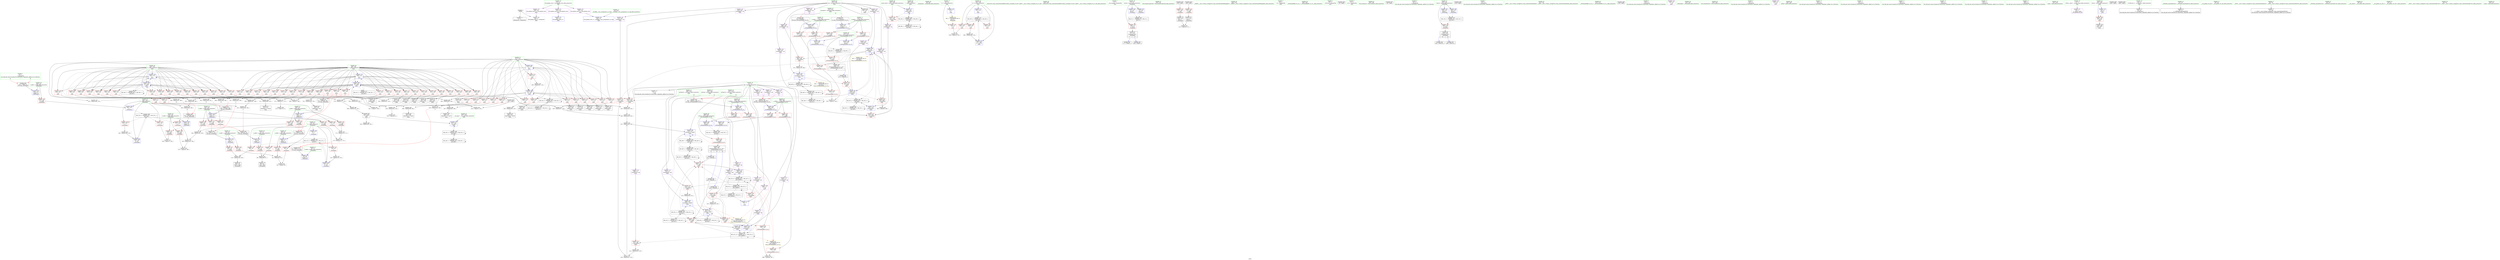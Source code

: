 digraph "SVFG" {
	label="SVFG";

	Node0x56029720a0b0 [shape=record,color=grey,label="{NodeID: 0\nNullPtr}"];
	Node0x56029720a0b0 -> Node0x56029723dea0[style=solid];
	Node0x56029720a0b0 -> Node0x56029724a310[style=solid];
	Node0x56029729ebb0 [shape=record,color=black,label="{NodeID: 609\n135 = PHI(299, 393, )\n1st arg _Z5foundiiii }"];
	Node0x56029729ebb0 -> Node0x56029724ab60[style=solid];
	Node0x560297258890 [shape=record,color=grey,label="{NodeID: 443\n345 = cmp(344, 9, )\n}"];
	Node0x56029724b6c0 [shape=record,color=blue,label="{NodeID: 277\n205\<--282\nsaved_stack\<--\nmain\n}"];
	Node0x56029724b6c0 -> Node0x56029723fda0[style=dashed];
	Node0x56029724b6c0 -> Node0x56029726e330[style=dashed];
	Node0x56029723f3e0 [shape=record,color=red,label="{NodeID: 194\n310\<--203\n\<--j\nmain\n}"];
	Node0x56029723f3e0 -> Node0x560297246100[style=solid];
	Node0x56029723c480 [shape=record,color=purple,label="{NodeID: 111\n263\<--11\narrayidx10\<--dp\nmain\n}"];
	Node0x56029723c480 -> Node0x56029724b520[style=solid];
	Node0x56029723a750 [shape=record,color=green,label="{NodeID: 28\n65\<--66\n_Z4sameiiii\<--_Z4sameiiii_field_insensitive\n}"];
	Node0x560297271f30 [shape=record,color=black,label="{NodeID: 471\nMR_30V_3 = PHI(MR_30V_4, MR_30V_2, )\npts\{198 \}\n}"];
	Node0x560297271f30 -> Node0x5602972437c0[style=dashed];
	Node0x560297271f30 -> Node0x560297243890[style=dashed];
	Node0x560297271f30 -> Node0x560297243960[style=dashed];
	Node0x560297271f30 -> Node0x56029724c220[style=dashed];
	Node0x560297245980 [shape=record,color=grey,label="{NodeID: 388\n279 = Binary(277, 278, )\n}"];
	Node0x560297245980 -> Node0x560297245c80[style=solid];
	Node0x560297240aa0 [shape=record,color=red,label="{NodeID: 222\n437\<--211\n\<--k\nmain\n}"];
	Node0x560297240aa0 -> Node0x560297247000[style=solid];
	Node0x5602972425e0 [shape=record,color=red,label="{NodeID: 139\n90\<--82\n\<--i\n_Z4sameiiii\n}"];
	Node0x5602972425e0 -> Node0x560297258110[style=solid];
	Node0x56029723cf20 [shape=record,color=green,label="{NodeID: 56\n229\<--230\n_ZStrsIcSt11char_traitsIcESaIcEERSt13basic_istreamIT_T0_ES7_RNSt7__cxx1112basic_stringIS4_S5_T1_EE\<--_ZStrsIcSt11char_traitsIcESaIcEERSt13basic_istreamIT_T0_ES7_RNSt7__cxx1112basic_stringIS4_S5_T1_EE_field_insensitive\n}"];
	Node0x560297256010 [shape=record,color=grey,label="{NodeID: 416\n357 = Binary(355, 356, )\n|{<s0>17}}"];
	Node0x560297256010:s0 -> Node0x56029729e130[style=solid,color=red];
	Node0x56029724a040 [shape=record,color=blue,label="{NodeID: 250\n8\<--9\nT\<--\nGlob }"];
	Node0x56029724a040 -> Node0x56029727db80[style=dashed];
	Node0x560297243ca0 [shape=record,color=red,label="{NodeID: 167\n261\<--199\n\<--i\nmain\n}"];
	Node0x560297243ca0 -> Node0x56029723eaf0[style=solid];
	Node0x56029723e880 [shape=record,color=black,label="{NodeID: 84\n241\<--240\nconv\<--\nmain\n}"];
	Node0x56029723e880 -> Node0x560297258290[style=solid];
	Node0x560297230080 [shape=record,color=green,label="{NodeID: 1\n7\<--1\n__dso_handle\<--dummyObj\nGlob }"];
	Node0x56029729ed30 [shape=record,color=black,label="{NodeID: 610\n136 = PHI(302, 396, )\n2nd arg _Z5foundiiii }"];
	Node0x56029729ed30 -> Node0x56029724ac30[style=solid];
	Node0x5602972176c0 [shape=record,color=black,label="{NodeID: 444\nMR_48V_7 = PHI(MR_48V_9, MR_48V_6, )\npts\{216 \}\n}"];
	Node0x5602972176c0 -> Node0x56029724be10[style=dashed];
	Node0x5602972176c0 -> Node0x5602972176c0[style=dashed];
	Node0x5602972176c0 -> Node0x56029726fc30[style=dashed];
	Node0x56029724b790 [shape=record,color=blue,label="{NodeID: 278\n207\<--281\n__vla_expr\<--\nmain\n}"];
	Node0x56029724b790 -> Node0x56029726e830[style=dashed];
	Node0x56029723f4b0 [shape=record,color=red,label="{NodeID: 195\n329\<--203\n\<--j\nmain\n}"];
	Node0x56029723f4b0 -> Node0x560297255890[style=solid];
	Node0x56029723c550 [shape=record,color=purple,label="{NodeID: 112\n308\<--11\narrayidx24\<--dp\nmain\n|{<s0>16}}"];
	Node0x56029723c550:s0 -> Node0x56029729e430[style=solid,color=red];
	Node0x56029723a850 [shape=record,color=green,label="{NodeID: 29\n72\<--73\nretval\<--retval_field_insensitive\n_Z4sameiiii\n}"];
	Node0x56029723a850 -> Node0x5602972421d0[style=solid];
	Node0x56029723a850 -> Node0x56029724a820[style=solid];
	Node0x56029723a850 -> Node0x56029724a9c0[style=solid];
	Node0x560297272430 [shape=record,color=black,label="{NodeID: 472\nMR_32V_2 = PHI(MR_32V_4, MR_32V_1, )\npts\{200 \}\n}"];
	Node0x560297272430 -> Node0x56029724b380[style=dashed];
	Node0x560297245b00 [shape=record,color=grey,label="{NodeID: 389\n302 = Binary(300, 301, )\n|{<s0>15}}"];
	Node0x560297245b00:s0 -> Node0x56029729ed30[style=solid,color=red];
	Node0x560297240b70 [shape=record,color=red,label="{NodeID: 223\n254\<--253\n\<--arrayidx7\nmain\n}"];
	Node0x560297240b70 -> Node0x560297256a90[style=solid];
	Node0x5602972426b0 [shape=record,color=red,label="{NodeID: 140\n97\<--82\n\<--i\n_Z4sameiiii\n}"];
	Node0x5602972426b0 -> Node0x560297256490[style=solid];
	Node0x56029723d020 [shape=record,color=green,label="{NodeID: 57\n234\<--235\nllvm.memset.p0i8.i64\<--llvm.memset.p0i8.i64_field_insensitive\n}"];
	Node0x56029729a2e0 [shape=record,color=black,label="{NodeID: 583\n100 = PHI()\n}"];
	Node0x56029729a2e0 -> Node0x560297242920[style=solid];
	Node0x560297256190 [shape=record,color=grey,label="{NodeID: 417\n273 = Binary(271, 272, )\n}"];
	Node0x560297256190 -> Node0x560297257e10[style=solid];
	Node0x56029724a110 [shape=record,color=blue,label="{NodeID: 251\n544\<--24\nllvm.global_ctors_0\<--\nGlob }"];
	Node0x560297243d70 [shape=record,color=red,label="{NodeID: 168\n268\<--199\n\<--i\nmain\n}"];
	Node0x560297243d70 -> Node0x560297257f90[style=solid];
	Node0x56029723e950 [shape=record,color=black,label="{NodeID: 85\n248\<--247\nidxprom\<--\nmain\n}"];
	Node0x560297232870 [shape=record,color=green,label="{NodeID: 2\n9\<--1\n\<--dummyObj\nCan only get source location for instruction, argument, global var or function.|{<s0>15|<s1>19}}"];
	Node0x560297232870:s0 -> Node0x56029729ea60[style=solid,color=red];
	Node0x560297232870:s1 -> Node0x56029729ea60[style=solid,color=red];
	Node0x56029729eeb0 [shape=record,color=black,label="{NodeID: 611\n137 = PHI(303, 397, )\n3rd arg _Z5foundiiii }"];
	Node0x56029729eeb0 -> Node0x56029724ad00[style=solid];
	Node0x56029727e7f0 [shape=record,color=yellow,style=double,label="{NodeID: 528\n50V_1 = ENCHI(MR_50V_0)\npts\{288 \}\nFun[_ZSt3maxIiERKT_S2_S2_]}"];
	Node0x56029727e7f0 -> Node0x560297249ea0[style=dashed];
	Node0x56029724b860 [shape=record,color=blue,label="{NodeID: 279\n295\<--120\narrayidx18\<--\nmain\n}"];
	Node0x56029724b860 -> Node0x560297240eb0[style=dashed];
	Node0x56029724b860 -> Node0x56029724bba0[style=dashed];
	Node0x56029724b860 -> Node0x560297270130[style=dashed];
	Node0x56029723f580 [shape=record,color=red,label="{NodeID: 196\n343\<--203\n\<--j\nmain\n}"];
	Node0x56029723f580 -> Node0x560297257390[style=solid];
	Node0x56029723c620 [shape=record,color=purple,label="{NodeID: 113\n313\<--11\narrayidx28\<--dp\nmain\n}"];
	Node0x56029723c620 -> Node0x560297240d10[style=solid];
	Node0x56029723a920 [shape=record,color=green,label="{NodeID: 30\n74\<--75\na.addr\<--a.addr_field_insensitive\n_Z4sameiiii\n}"];
	Node0x56029723a920 -> Node0x5602972422a0[style=solid];
	Node0x56029723a920 -> Node0x56029724a410[style=solid];
	Node0x560297272930 [shape=record,color=black,label="{NodeID: 473\nMR_34V_2 = PHI(MR_34V_3, MR_34V_1, )\npts\{202 \}\n}"];
	Node0x560297272930 -> Node0x56029724b450[style=dashed];
	Node0x560297272930 -> Node0x560297272930[style=dashed];
	Node0x560297245c80 [shape=record,color=grey,label="{NodeID: 390\n280 = Binary(279, 120, )\n}"];
	Node0x560297245c80 -> Node0x56029723ebc0[style=solid];
	Node0x560297240c40 [shape=record,color=red,label="{NodeID: 224\n260\<--257\n\<--call8\nmain\n}"];
	Node0x560297240c40 -> Node0x56029724b520[style=solid];
	Node0x560297242780 [shape=record,color=red,label="{NodeID: 141\n106\<--82\n\<--i\n_Z4sameiiii\n}"];
	Node0x560297242780 -> Node0x560297257510[style=solid];
	Node0x56029723d120 [shape=record,color=green,label="{NodeID: 58\n243\<--244\n_ZNKSt7__cxx1112basic_stringIcSt11char_traitsIcESaIcEE6lengthEv\<--_ZNKSt7__cxx1112basic_stringIcSt11char_traitsIcESaIcEE6lengthEv_field_insensitive\n}"];
	Node0x56029729cb90 [shape=record,color=black,label="{NodeID: 584\n109 = PHI()\n}"];
	Node0x56029729cb90 -> Node0x5602972429f0[style=solid];
	Node0x56029727bd40 [shape=record,color=black,label="{NodeID: 501\nMR_52V_10 = PHI(MR_52V_11, MR_52V_9, )\npts\{140000 \}\n|{|<s5>20}}"];
	Node0x56029727bd40 -> Node0x560297249110[style=dashed];
	Node0x56029727bd40 -> Node0x560297249340[style=dashed];
	Node0x56029727bd40 -> Node0x56029724bee0[style=dashed];
	Node0x56029727bd40 -> Node0x560297270630[style=dashed];
	Node0x56029727bd40 -> Node0x56029727bd40[style=dashed];
	Node0x56029727bd40:s5 -> Node0x56029727d8b0[style=dashed,color=red];
	Node0x560297256310 [shape=record,color=grey,label="{NodeID: 418\n465 = Binary(464, 120, )\n}"];
	Node0x560297256310 -> Node0x56029724c220[style=solid];
	Node0x56029724a210 [shape=record,color=blue,label="{NodeID: 252\n545\<--25\nllvm.global_ctors_1\<--_GLOBAL__sub_I_pwypeanut_0_0.cpp\nGlob }"];
	Node0x560297243e40 [shape=record,color=red,label="{NodeID: 169\n271\<--199\n\<--i\nmain\n}"];
	Node0x560297243e40 -> Node0x560297256190[style=solid];
	Node0x56029723ea20 [shape=record,color=black,label="{NodeID: 86\n252\<--251\nidxprom6\<--sub\nmain\n}"];
	Node0x560297238af0 [shape=record,color=green,label="{NodeID: 3\n18\<--1\n.str\<--dummyObj\nGlob }"];
	Node0x56029724b930 [shape=record,color=blue,label="{NodeID: 280\n209\<--315\nref.tmp25\<--add29\nmain\n|{|<s3>16}}"];
	Node0x56029724b930 -> Node0x560297240de0[style=dashed];
	Node0x56029724b930 -> Node0x560297249340[style=dashed];
	Node0x56029724b930 -> Node0x56029726ed30[style=dashed];
	Node0x56029724b930:s3 -> Node0x56029727d990[style=dashed,color=red];
	Node0x56029723f650 [shape=record,color=red,label="{NodeID: 197\n348\<--203\n\<--j\nmain\n}"];
	Node0x56029723f650 -> Node0x560297257210[style=solid];
	Node0x56029723c6f0 [shape=record,color=purple,label="{NodeID: 114\n322\<--11\narrayidx32\<--dp\nmain\n}"];
	Node0x56029723c6f0 -> Node0x56029724ba00[style=solid];
	Node0x56029723a9f0 [shape=record,color=green,label="{NodeID: 31\n76\<--77\nb.addr\<--b.addr_field_insensitive\n_Z4sameiiii\n}"];
	Node0x56029723a9f0 -> Node0x56029724a4e0[style=solid];
	Node0x560297272e30 [shape=record,color=black,label="{NodeID: 474\nMR_36V_2 = PHI(MR_36V_3, MR_36V_1, )\npts\{204 \}\n}"];
	Node0x560297272e30 -> Node0x56029724b5f0[style=dashed];
	Node0x560297272e30 -> Node0x560297272e30[style=dashed];
	Node0x560297245e00 [shape=record,color=grey,label="{NodeID: 391\n315 = Binary(316, 314, )\n}"];
	Node0x560297245e00 -> Node0x56029724b930[style=solid];
	Node0x560297240d10 [shape=record,color=red,label="{NodeID: 225\n314\<--313\n\<--arrayidx28\nmain\n}"];
	Node0x560297240d10 -> Node0x560297245e00[style=solid];
	Node0x560297242850 [shape=record,color=red,label="{NodeID: 142\n118\<--82\n\<--i\n_Z4sameiiii\n}"];
	Node0x560297242850 -> Node0x560297256d90[style=solid];
	Node0x56029723d220 [shape=record,color=green,label="{NodeID: 59\n258\<--259\n_ZSt3minIiERKT_S2_S2_\<--_ZSt3minIiERKT_S2_S2__field_insensitive\n}"];
	Node0x56029729cc90 [shape=record,color=black,label="{NodeID: 585\n177 = PHI(67, )\n}"];
	Node0x56029727c240 [shape=record,color=black,label="{NodeID: 502\nMR_12V_3 = PHI(MR_12V_4, MR_12V_2, )\npts\{83 \}\n}"];
	Node0x56029727c240 -> Node0x5602972425e0[style=dashed];
	Node0x56029727c240 -> Node0x5602972426b0[style=dashed];
	Node0x56029727c240 -> Node0x560297242780[style=dashed];
	Node0x56029727c240 -> Node0x560297242850[style=dashed];
	Node0x56029727c240 -> Node0x56029724a8f0[style=dashed];
	Node0x560297256490 [shape=record,color=grey,label="{NodeID: 419\n98 = Binary(96, 97, )\n}"];
	Node0x560297256490 -> Node0x56029723e3a0[style=solid];
	Node0x56029724a310 [shape=record,color=blue, style = dotted,label="{NodeID: 253\n546\<--3\nllvm.global_ctors_2\<--dummyVal\nGlob }"];
	Node0x560297243f10 [shape=record,color=red,label="{NodeID: 170\n277\<--199\n\<--i\nmain\n}"];
	Node0x560297243f10 -> Node0x560297245980[style=solid];
	Node0x56029723eaf0 [shape=record,color=black,label="{NodeID: 87\n262\<--261\nidxprom9\<--\nmain\n}"];
	Node0x560297238b80 [shape=record,color=green,label="{NodeID: 4\n20\<--1\n_ZSt3cin\<--dummyObj\nGlob }"];
	Node0x56029724ba00 [shape=record,color=blue,label="{NodeID: 281\n322\<--319\narrayidx32\<--\nmain\n}"];
	Node0x56029724ba00 -> Node0x56029727bd40[style=dashed];
	Node0x56029723f720 [shape=record,color=red,label="{NodeID: 198\n356\<--203\n\<--j\nmain\n}"];
	Node0x56029723f720 -> Node0x560297256010[style=solid];
	Node0x56029723c7c0 [shape=record,color=purple,label="{NodeID: 115\n402\<--11\narrayidx73\<--dp\nmain\n|{<s0>20}}"];
	Node0x56029723c7c0:s0 -> Node0x56029729e430[style=solid,color=red];
	Node0x56029723aac0 [shape=record,color=green,label="{NodeID: 32\n78\<--79\nx.addr\<--x.addr_field_insensitive\n_Z4sameiiii\n}"];
	Node0x56029723aac0 -> Node0x560297242370[style=solid];
	Node0x56029723aac0 -> Node0x560297242440[style=solid];
	Node0x56029723aac0 -> Node0x56029724a5b0[style=solid];
	Node0x560297273330 [shape=record,color=black,label="{NodeID: 475\nMR_38V_2 = PHI(MR_38V_3, MR_38V_1, )\npts\{206 \}\n}"];
	Node0x560297273330 -> Node0x56029726e330[style=dashed];
	Node0x560297273330 -> Node0x560297273330[style=dashed];
	Node0x560297245f80 [shape=record,color=grey,label="{NodeID: 392\n425 = Binary(420, 424, )\n}"];
	Node0x560297245f80 -> Node0x560297246880[style=solid];
	Node0x560297240de0 [shape=record,color=red,label="{NodeID: 226\n319\<--318\n\<--call30\nmain\n}"];
	Node0x560297240de0 -> Node0x56029724ba00[style=solid];
	Node0x560297242920 [shape=record,color=red,label="{NodeID: 143\n103\<--100\n\<--call\n_Z4sameiiii\n}"];
	Node0x560297242920 -> Node0x56029723e470[style=solid];
	Node0x56029723d320 [shape=record,color=green,label="{NodeID: 60\n282\<--283\n\<--field_insensitive\nmain\n}"];
	Node0x56029723d320 -> Node0x56029724b6c0[style=solid];
	Node0x56029729cd90 [shape=record,color=black,label="{NodeID: 586\n35 = PHI()\n}"];
	Node0x560297256610 [shape=record,color=grey,label="{NodeID: 420\n93 = Binary(91, 92, )\n}"];
	Node0x560297256610 -> Node0x560297258110[style=solid];
	Node0x56029724a410 [shape=record,color=blue,label="{NodeID: 254\n74\<--68\na.addr\<--a\n_Z4sameiiii\n}"];
	Node0x56029724a410 -> Node0x5602972422a0[style=dashed];
	Node0x560297243fe0 [shape=record,color=red,label="{NodeID: 171\n297\<--199\n\<--i\nmain\n}"];
	Node0x560297243fe0 -> Node0x560297246e80[style=solid];
	Node0x56029723ebc0 [shape=record,color=black,label="{NodeID: 88\n281\<--280\n\<--add17\nmain\n}"];
	Node0x56029723ebc0 -> Node0x56029724b790[style=solid];
	Node0x56029723ebc0 -> Node0x560297255110[style=solid];
	Node0x560297238c10 [shape=record,color=green,label="{NodeID: 5\n21\<--1\n.str.2\<--dummyObj\nGlob }"];
	Node0x56029727eac0 [shape=record,color=yellow,style=double,label="{NodeID: 531\n46V_1 = ENCHI(MR_46V_0)\npts\{214 \}\nFun[_ZSt3maxIiERKT_S2_S2_]}"];
	Node0x56029727eac0 -> Node0x560297249f70[style=dashed];
	Node0x56029724bad0 [shape=record,color=blue,label="{NodeID: 282\n211\<--120\nk\<--\nmain\n}"];
	Node0x56029724bad0 -> Node0x56029723fe70[style=dashed];
	Node0x56029724bad0 -> Node0x56029723ff40[style=dashed];
	Node0x56029724bad0 -> Node0x560297240010[style=dashed];
	Node0x56029724bad0 -> Node0x5602972400e0[style=dashed];
	Node0x56029724bad0 -> Node0x5602972401b0[style=dashed];
	Node0x56029724bad0 -> Node0x560297240280[style=dashed];
	Node0x56029724bad0 -> Node0x560297240350[style=dashed];
	Node0x56029724bad0 -> Node0x560297240420[style=dashed];
	Node0x56029724bad0 -> Node0x5602972404f0[style=dashed];
	Node0x56029724bad0 -> Node0x5602972405c0[style=dashed];
	Node0x56029724bad0 -> Node0x560297240690[style=dashed];
	Node0x56029724bad0 -> Node0x560297240760[style=dashed];
	Node0x56029724bad0 -> Node0x560297240830[style=dashed];
	Node0x56029724bad0 -> Node0x560297240900[style=dashed];
	Node0x56029724bad0 -> Node0x5602972409d0[style=dashed];
	Node0x56029724bad0 -> Node0x560297240aa0[style=dashed];
	Node0x56029724bad0 -> Node0x56029724bfb0[style=dashed];
	Node0x56029724bad0 -> Node0x56029726f230[style=dashed];
	Node0x56029723f7f0 [shape=record,color=red,label="{NodeID: 199\n365\<--203\n\<--j\nmain\n}"];
	Node0x56029723f7f0 -> Node0x560297246b80[style=solid];
	Node0x5602972412a0 [shape=record,color=purple,label="{NodeID: 116\n409\<--11\narrayidx78\<--dp\nmain\n}"];
	Node0x5602972412a0 -> Node0x560297249110[style=solid];
	Node0x56029723ab90 [shape=record,color=green,label="{NodeID: 33\n80\<--81\ny.addr\<--y.addr_field_insensitive\n_Z4sameiiii\n}"];
	Node0x56029723ab90 -> Node0x560297242510[style=solid];
	Node0x56029723ab90 -> Node0x56029724a680[style=solid];
	Node0x560297273830 [shape=record,color=black,label="{NodeID: 476\nMR_40V_2 = PHI(MR_40V_3, MR_40V_1, )\npts\{208 \}\n}"];
	Node0x560297273830 -> Node0x56029726e830[style=dashed];
	Node0x560297273830 -> Node0x560297273830[style=dashed];
	Node0x560297246100 [shape=record,color=grey,label="{NodeID: 393\n311 = Binary(309, 310, )\n}"];
	Node0x560297246100 -> Node0x56029723ee30[style=solid];
	Node0x560297240eb0 [shape=record,color=red,label="{NodeID: 227\n337\<--336\n\<--arrayidx40\nmain\n}"];
	Node0x560297240eb0 -> Node0x56029724bba0[style=solid];
	Node0x5602972429f0 [shape=record,color=red,label="{NodeID: 144\n110\<--109\n\<--call4\n_Z4sameiiii\n}"];
	Node0x5602972429f0 -> Node0x56029723e610[style=solid];
	Node0x56029723d3f0 [shape=record,color=green,label="{NodeID: 61\n284\<--285\nllvm.stacksave\<--llvm.stacksave_field_insensitive\n}"];
	Node0x56029729ce60 [shape=record,color=black,label="{NodeID: 587\n56 = PHI()\n}"];
	Node0x560297256790 [shape=record,color=grey,label="{NodeID: 421\n452 = Binary(451, 120, )\n}"];
	Node0x560297256790 -> Node0x56029724c150[style=solid];
	Node0x56029724a4e0 [shape=record,color=blue,label="{NodeID: 255\n76\<--69\nb.addr\<--b\n_Z4sameiiii\n}"];
	Node0x5602972440b0 [shape=record,color=red,label="{NodeID: 172\n300\<--199\n\<--i\nmain\n}"];
	Node0x5602972440b0 -> Node0x560297245b00[style=solid];
	Node0x56029723ec90 [shape=record,color=black,label="{NodeID: 89\n290\<--287\n\<--vla\nmain\n}"];
	Node0x5602972394a0 [shape=record,color=green,label="{NodeID: 6\n24\<--1\n\<--dummyObj\nCan only get source location for instruction, argument, global var or function.}"];
	Node0x56029724bba0 [shape=record,color=blue,label="{NodeID: 283\n340\<--337\narrayidx42\<--\nmain\n|{|<s9>18}}"];
	Node0x56029724bba0 -> Node0x560297240eb0[style=dashed];
	Node0x56029724bba0 -> Node0x560297240f80[style=dashed];
	Node0x56029724bba0 -> Node0x560297241050[style=dashed];
	Node0x56029724bba0 -> Node0x560297241120[style=dashed];
	Node0x56029724bba0 -> Node0x5602972491a0[style=dashed];
	Node0x56029724bba0 -> Node0x560297249270[style=dashed];
	Node0x56029724bba0 -> Node0x56029724bba0[style=dashed];
	Node0x56029724bba0 -> Node0x56029724bd40[style=dashed];
	Node0x56029724bba0 -> Node0x560297270130[style=dashed];
	Node0x56029724bba0:s9 -> Node0x56029727e7f0[style=dashed,color=red];
	Node0x56029723f8c0 [shape=record,color=red,label="{NodeID: 200\n390\<--203\n\<--j\nmain\n}"];
	Node0x56029723f8c0 -> Node0x560297254f90[style=solid];
	Node0x560297241370 [shape=record,color=purple,label="{NodeID: 117\n433\<--11\narrayidx90\<--dp\nmain\n}"];
	Node0x560297241370 -> Node0x56029724bee0[style=solid];
	Node0x56029723ac60 [shape=record,color=green,label="{NodeID: 34\n82\<--83\ni\<--i_field_insensitive\n_Z4sameiiii\n}"];
	Node0x56029723ac60 -> Node0x5602972425e0[style=solid];
	Node0x56029723ac60 -> Node0x5602972426b0[style=solid];
	Node0x56029723ac60 -> Node0x560297242780[style=solid];
	Node0x56029723ac60 -> Node0x560297242850[style=solid];
	Node0x56029723ac60 -> Node0x56029724a750[style=solid];
	Node0x56029723ac60 -> Node0x56029724a8f0[style=solid];
	Node0x560297273d30 [shape=record,color=black,label="{NodeID: 477\nMR_42V_2 = PHI(MR_42V_3, MR_42V_1, )\npts\{210 \}\n}"];
	Node0x560297273d30 -> Node0x560297240c40[style=dashed];
	Node0x560297273d30 -> Node0x56029726ed30[style=dashed];
	Node0x560297273d30 -> Node0x560297273d30[style=dashed];
	Node0x560297246280 [shape=record,color=grey,label="{NodeID: 394\n427 = Binary(416, 426, )\n}"];
	Node0x560297246280 -> Node0x56029724be10[style=solid];
	Node0x560297240f80 [shape=record,color=red,label="{NodeID: 228\n369\<--368\n\<--arrayidx56\nmain\n}"];
	Node0x560297240f80 -> Node0x560297255a10[style=solid];
	Node0x560297242ac0 [shape=record,color=red,label="{NodeID: 145\n190\<--138\n\<--retval\n_Z5foundiiii\n}"];
	Node0x560297242ac0 -> Node0x56029723e7b0[style=solid];
	Node0x56029723d4f0 [shape=record,color=green,label="{NodeID: 62\n287\<--288\nvla\<--vla_field_insensitive\nmain\n}"];
	Node0x56029723d4f0 -> Node0x56029723ec90[style=solid];
	Node0x56029723d4f0 -> Node0x5602972419b0[style=solid];
	Node0x56029723d4f0 -> Node0x560297241a80[style=solid];
	Node0x56029723d4f0 -> Node0x560297241b50[style=solid];
	Node0x56029723d4f0 -> Node0x560297241c20[style=solid];
	Node0x56029723d4f0 -> Node0x560297241cf0[style=solid];
	Node0x56029723d4f0 -> Node0x560297241dc0[style=solid];
	Node0x56029723d4f0 -> Node0x560297241e90[style=solid];
	Node0x56029723d4f0 -> Node0x560297241f60[style=solid];
	Node0x56029723d4f0 -> Node0x560297242030[style=solid];
	Node0x56029729cf30 [shape=record,color=black,label="{NodeID: 588\n219 = PHI()\n}"];
	Node0x560297256910 [shape=record,color=grey,label="{NodeID: 422\n251 = Binary(250, 120, )\n}"];
	Node0x560297256910 -> Node0x56029723ea20[style=solid];
	Node0x56029724a5b0 [shape=record,color=blue,label="{NodeID: 256\n78\<--70\nx.addr\<--x\n_Z4sameiiii\n}"];
	Node0x56029724a5b0 -> Node0x560297242370[style=dashed];
	Node0x56029724a5b0 -> Node0x560297242440[style=dashed];
	Node0x560297244180 [shape=record,color=red,label="{NodeID: 173\n303\<--199\n\<--i\nmain\n|{<s0>15}}"];
	Node0x560297244180:s0 -> Node0x56029729eeb0[style=solid,color=red];
	Node0x56029723ed60 [shape=record,color=black,label="{NodeID: 90\n307\<--306\nidxprom23\<--\nmain\n}"];
	Node0x560297239530 [shape=record,color=green,label="{NodeID: 7\n115\<--1\n\<--dummyObj\nCan only get source location for instruction, argument, global var or function.}"];
	Node0x56029724bc70 [shape=record,color=blue,label="{NodeID: 284\n213\<--370\nref.tmp53\<--add57\nmain\n|{|<s2>18}}"];
	Node0x56029724bc70 -> Node0x560297241050[style=dashed];
	Node0x56029724bc70 -> Node0x56029727ae70[style=dashed];
	Node0x56029724bc70:s2 -> Node0x56029727eac0[style=dashed,color=red];
	Node0x56029723f990 [shape=record,color=red,label="{NodeID: 201\n395\<--203\n\<--j\nmain\n}"];
	Node0x56029723f990 -> Node0x560297246400[style=solid];
	Node0x560297241440 [shape=record,color=purple,label="{NodeID: 118\n457\<--11\narrayidx99\<--dp\nmain\n}"];
	Node0x560297241440 -> Node0x560297249410[style=solid];
	Node0x56029723ad30 [shape=record,color=green,label="{NodeID: 35\n101\<--102\n_ZNSt7__cxx1112basic_stringIcSt11char_traitsIcESaIcEEixEm\<--_ZNSt7__cxx1112basic_stringIcSt11char_traitsIcESaIcEEixEm_field_insensitive\n}"];
	Node0x560297274230 [shape=record,color=black,label="{NodeID: 478\nMR_44V_2 = PHI(MR_44V_3, MR_44V_1, )\npts\{212 \}\n}"];
	Node0x560297274230 -> Node0x56029726f230[style=dashed];
	Node0x560297274230 -> Node0x560297274230[style=dashed];
	Node0x560297246400 [shape=record,color=grey,label="{NodeID: 395\n396 = Binary(394, 395, )\n|{<s0>19}}"];
	Node0x560297246400:s0 -> Node0x56029729ed30[style=solid,color=red];
	Node0x560297241050 [shape=record,color=red,label="{NodeID: 229\n375\<--372\n\<--call58\nmain\n}"];
	Node0x560297241050 -> Node0x56029724bd40[style=solid];
	Node0x560297242b90 [shape=record,color=red,label="{NodeID: 146\n154\<--140\n\<--a.addr\n_Z5foundiiii\n}"];
	Node0x560297242b90 -> Node0x56029724add0[style=solid];
	Node0x56029723d5c0 [shape=record,color=green,label="{NodeID: 63\n373\<--374\n_ZSt3maxIiERKT_S2_S2_\<--_ZSt3maxIiERKT_S2_S2__field_insensitive\n}"];
	Node0x56029729d030 [shape=record,color=black,label="{NodeID: 589\n228 = PHI()\n}"];
	Node0x560297256a90 [shape=record,color=grey,label="{NodeID: 423\n255 = Binary(254, 120, )\n}"];
	Node0x560297256a90 -> Node0x56029724b450[style=solid];
	Node0x56029724a680 [shape=record,color=blue,label="{NodeID: 257\n80\<--71\ny.addr\<--y\n_Z4sameiiii\n}"];
	Node0x56029724a680 -> Node0x560297242510[style=dashed];
	Node0x560297244250 [shape=record,color=red,label="{NodeID: 174\n306\<--199\n\<--i\nmain\n}"];
	Node0x560297244250 -> Node0x56029723ed60[style=solid];
	Node0x56029723ee30 [shape=record,color=black,label="{NodeID: 91\n312\<--311\nidxprom27\<--sub26\nmain\n}"];
	Node0x5602972395c0 [shape=record,color=green,label="{NodeID: 8\n120\<--1\n\<--dummyObj\nCan only get source location for instruction, argument, global var or function.}"];
	Node0x56029724bd40 [shape=record,color=blue,label="{NodeID: 285\n378\<--375\narrayidx60\<--\nmain\n}"];
	Node0x56029724bd40 -> Node0x560297240eb0[style=dashed];
	Node0x56029724bd40 -> Node0x560297241120[style=dashed];
	Node0x56029724bd40 -> Node0x5602972491a0[style=dashed];
	Node0x56029724bd40 -> Node0x560297249270[style=dashed];
	Node0x56029724bd40 -> Node0x56029724bba0[style=dashed];
	Node0x56029724bd40 -> Node0x560297270130[style=dashed];
	Node0x56029723fa60 [shape=record,color=red,label="{NodeID: 202\n404\<--203\n\<--j\nmain\n}"];
	Node0x56029723fa60 -> Node0x560297255590[style=solid];
	Node0x560297241510 [shape=record,color=purple,label="{NodeID: 119\n218\<--18\n\<--.str\nmain\n}"];
	Node0x56029723ae30 [shape=record,color=green,label="{NodeID: 36\n131\<--132\n_Z5foundiiii\<--_Z5foundiiii_field_insensitive\n}"];
	Node0x560297274730 [shape=record,color=black,label="{NodeID: 479\nMR_46V_2 = PHI(MR_46V_3, MR_46V_1, )\npts\{214 \}\n}"];
	Node0x560297274730 -> Node0x56029726f730[style=dashed];
	Node0x560297274730 -> Node0x560297274730[style=dashed];
	Node0x560297246580 [shape=record,color=grey,label="{NodeID: 396\n174 = Binary(172, 173, )\n|{<s0>7}}"];
	Node0x560297246580:s0 -> Node0x56029729dfb0[style=solid,color=red];
	Node0x560297241120 [shape=record,color=red,label="{NodeID: 230\n384\<--383\n\<--arrayidx63\nmain\n}"];
	Node0x560297241120 -> Node0x560297257810[style=solid];
	Node0x560297242c60 [shape=record,color=red,label="{NodeID: 147\n158\<--142\n\<--b.addr\n_Z5foundiiii\n}"];
	Node0x560297242c60 -> Node0x560297257690[style=solid];
	Node0x56029723d6c0 [shape=record,color=green,label="{NodeID: 64\n443\<--444\nllvm.stackrestore\<--llvm.stackrestore_field_insensitive\n}"];
	Node0x56029729d130 [shape=record,color=black,label="{NodeID: 590\n242 = PHI()\n}"];
	Node0x56029729d130 -> Node0x560297258290[style=solid];
	Node0x560297256c10 [shape=record,color=grey,label="{NodeID: 424\n447 = Binary(446, 120, )\n}"];
	Node0x560297256c10 -> Node0x56029724c080[style=solid];
	Node0x56029724a750 [shape=record,color=blue,label="{NodeID: 258\n82\<--9\ni\<--\n_Z4sameiiii\n}"];
	Node0x56029724a750 -> Node0x56029727c240[style=dashed];
	Node0x560297244320 [shape=record,color=red,label="{NodeID: 175\n309\<--199\n\<--i\nmain\n}"];
	Node0x560297244320 -> Node0x560297246100[style=solid];
	Node0x56029723ef00 [shape=record,color=black,label="{NodeID: 92\n321\<--320\nidxprom31\<--\nmain\n}"];
	Node0x560297239650 [shape=record,color=green,label="{NodeID: 9\n124\<--1\n\<--dummyObj\nCan only get source location for instruction, argument, global var or function.}"];
	Node0x56029724be10 [shape=record,color=blue,label="{NodeID: 286\n215\<--427\nref.tmp74\<--add87\nmain\n|{|<s2>20}}"];
	Node0x56029724be10 -> Node0x560297249340[style=dashed];
	Node0x56029724be10 -> Node0x5602972176c0[style=dashed];
	Node0x56029724be10:s2 -> Node0x56029727d990[style=dashed,color=red];
	Node0x56029723fb30 [shape=record,color=red,label="{NodeID: 203\n417\<--203\n\<--j\nmain\n}"];
	Node0x56029723fb30 -> Node0x560297246d00[style=solid];
	Node0x5602972415e0 [shape=record,color=purple,label="{NodeID: 120\n459\<--21\n\<--.str.2\nmain\n}"];
	Node0x56029723af30 [shape=record,color=green,label="{NodeID: 37\n138\<--139\nretval\<--retval_field_insensitive\n_Z5foundiiii\n}"];
	Node0x56029723af30 -> Node0x560297242ac0[style=solid];
	Node0x56029723af30 -> Node0x56029724aea0[style=solid];
	Node0x56029723af30 -> Node0x56029724b040[style=solid];
	Node0x560297274c30 [shape=record,color=black,label="{NodeID: 480\nMR_48V_2 = PHI(MR_48V_3, MR_48V_1, )\npts\{216 \}\n}"];
	Node0x560297274c30 -> Node0x560297240c40[style=dashed];
	Node0x560297274c30 -> Node0x56029726fc30[style=dashed];
	Node0x560297274c30 -> Node0x560297274c30[style=dashed];
	Node0x560297246700 [shape=record,color=grey,label="{NodeID: 397\n172 = Binary(170, 171, )\n}"];
	Node0x560297246700 -> Node0x560297246580[style=solid];
	Node0x560297249110 [shape=record,color=red,label="{NodeID: 231\n410\<--409\n\<--arrayidx78\nmain\n}"];
	Node0x560297249110 -> Node0x560297255410[style=solid];
	Node0x560297242d30 [shape=record,color=red,label="{NodeID: 148\n166\<--142\n\<--b.addr\n_Z5foundiiii\n}"];
	Node0x560297242d30 -> Node0x560297257b10[style=solid];
	Node0x56029723d7c0 [shape=record,color=green,label="{NodeID: 65\n461\<--462\nprintf\<--printf_field_insensitive\n}"];
	Node0x56029729d290 [shape=record,color=black,label="{NodeID: 591\n257 = PHI(483, )\n}"];
	Node0x56029729d290 -> Node0x560297240c40[style=solid];
	Node0x560297256d90 [shape=record,color=grey,label="{NodeID: 425\n119 = Binary(118, 120, )\n}"];
	Node0x560297256d90 -> Node0x56029724a8f0[style=solid];
	Node0x56029724a820 [shape=record,color=blue,label="{NodeID: 259\n72\<--115\nretval\<--\n_Z4sameiiii\n}"];
	Node0x56029724a820 -> Node0x56029726d430[style=dashed];
	Node0x5602972443f0 [shape=record,color=red,label="{NodeID: 176\n320\<--199\n\<--i\nmain\n}"];
	Node0x5602972443f0 -> Node0x56029723ef00[style=solid];
	Node0x56029723efd0 [shape=record,color=black,label="{NodeID: 93\n335\<--334\nidxprom39\<--sub38\nmain\n}"];
	Node0x5602972396e0 [shape=record,color=green,label="{NodeID: 10\n232\<--1\n\<--dummyObj\nCan only get source location for instruction, argument, global var or function.}"];
	Node0x56029724bee0 [shape=record,color=blue,label="{NodeID: 287\n433\<--430\narrayidx90\<--\nmain\n}"];
	Node0x56029724bee0 -> Node0x56029727bd40[style=dashed];
	Node0x56029723fc00 [shape=record,color=red,label="{NodeID: 204\n420\<--203\n\<--j\nmain\n}"];
	Node0x56029723fc00 -> Node0x560297245f80[style=solid];
	Node0x5602972416b0 [shape=record,color=purple,label="{NodeID: 121\n544\<--23\nllvm.global_ctors_0\<--llvm.global_ctors\nGlob }"];
	Node0x5602972416b0 -> Node0x56029724a110[style=solid];
	Node0x56029723b000 [shape=record,color=green,label="{NodeID: 38\n140\<--141\na.addr\<--a.addr_field_insensitive\n_Z5foundiiii\n}"];
	Node0x56029723b000 -> Node0x560297242b90[style=solid];
	Node0x56029723b000 -> Node0x56029724aa90[style=solid];
	Node0x560297275130 [shape=record,color=black,label="{NodeID: 481\nMR_50V_2 = PHI(MR_50V_3, MR_50V_1, )\npts\{288 \}\n}"];
	Node0x560297275130 -> Node0x560297270130[style=dashed];
	Node0x560297275130 -> Node0x560297275130[style=dashed];
	Node0x560297246880 [shape=record,color=grey,label="{NodeID: 398\n426 = Binary(419, 425, )\n}"];
	Node0x560297246880 -> Node0x560297246280[style=solid];
	Node0x5602972491a0 [shape=record,color=red,label="{NodeID: 232\n415\<--414\n\<--arrayidx81\nmain\n}"];
	Node0x5602972491a0 -> Node0x560297255e90[style=solid];
	Node0x560297242e00 [shape=record,color=red,label="{NodeID: 149\n163\<--144\n\<--x.addr\n_Z5foundiiii\n}"];
	Node0x560297242e00 -> Node0x560297255b90[style=solid];
	Node0x56029723d8c0 [shape=record,color=green,label="{NodeID: 66\n486\<--487\nretval\<--retval_field_insensitive\n_ZSt3minIiERKT_S2_S2_\n}"];
	Node0x56029723d8c0 -> Node0x5602972494e0[style=solid];
	Node0x56029723d8c0 -> Node0x56029724c490[style=solid];
	Node0x56029723d8c0 -> Node0x56029724c560[style=solid];
	Node0x56029729d420 [shape=record,color=black,label="{NodeID: 592\n429 = PHI(483, )\n}"];
	Node0x56029729d420 -> Node0x560297249340[style=solid];
	Node0x560297256f10 [shape=record,color=grey,label="{NodeID: 426\n354 = Binary(352, 353, )\n|{<s0>17}}"];
	Node0x560297256f10:s0 -> Node0x56029729dfb0[style=solid,color=red];
	Node0x56029724a8f0 [shape=record,color=blue,label="{NodeID: 260\n82\<--119\ni\<--inc\n_Z4sameiiii\n}"];
	Node0x56029724a8f0 -> Node0x56029727c240[style=dashed];
	Node0x5602972444c0 [shape=record,color=red,label="{NodeID: 177\n328\<--199\n\<--i\nmain\n}"];
	Node0x5602972444c0 -> Node0x560297255890[style=solid];
	Node0x56029723f0a0 [shape=record,color=black,label="{NodeID: 94\n339\<--338\nidxprom41\<--\nmain\n}"];
	Node0x560297239770 [shape=record,color=green,label="{NodeID: 11\n233\<--1\n\<--dummyObj\nCan only get source location for instruction, argument, global var or function.}"];
	Node0x56029724bfb0 [shape=record,color=blue,label="{NodeID: 288\n211\<--438\nk\<--inc\nmain\n}"];
	Node0x56029724bfb0 -> Node0x56029723fe70[style=dashed];
	Node0x56029724bfb0 -> Node0x56029723ff40[style=dashed];
	Node0x56029724bfb0 -> Node0x560297240010[style=dashed];
	Node0x56029724bfb0 -> Node0x5602972400e0[style=dashed];
	Node0x56029724bfb0 -> Node0x5602972401b0[style=dashed];
	Node0x56029724bfb0 -> Node0x560297240280[style=dashed];
	Node0x56029724bfb0 -> Node0x560297240350[style=dashed];
	Node0x56029724bfb0 -> Node0x560297240420[style=dashed];
	Node0x56029724bfb0 -> Node0x5602972404f0[style=dashed];
	Node0x56029724bfb0 -> Node0x5602972405c0[style=dashed];
	Node0x56029724bfb0 -> Node0x560297240690[style=dashed];
	Node0x56029724bfb0 -> Node0x560297240760[style=dashed];
	Node0x56029724bfb0 -> Node0x560297240830[style=dashed];
	Node0x56029724bfb0 -> Node0x560297240900[style=dashed];
	Node0x56029724bfb0 -> Node0x5602972409d0[style=dashed];
	Node0x56029724bfb0 -> Node0x560297240aa0[style=dashed];
	Node0x56029724bfb0 -> Node0x56029724bfb0[style=dashed];
	Node0x56029724bfb0 -> Node0x56029726f230[style=dashed];
	Node0x56029723fcd0 [shape=record,color=red,label="{NodeID: 205\n446\<--203\n\<--j\nmain\n}"];
	Node0x56029723fcd0 -> Node0x560297256c10[style=solid];
	Node0x5602972417b0 [shape=record,color=purple,label="{NodeID: 122\n545\<--23\nllvm.global_ctors_1\<--llvm.global_ctors\nGlob }"];
	Node0x5602972417b0 -> Node0x56029724a210[style=solid];
	Node0x56029723b0d0 [shape=record,color=green,label="{NodeID: 39\n142\<--143\nb.addr\<--b.addr_field_insensitive\n_Z5foundiiii\n}"];
	Node0x56029723b0d0 -> Node0x560297242c60[style=solid];
	Node0x56029723b0d0 -> Node0x560297242d30[style=solid];
	Node0x56029723b0d0 -> Node0x56029724ab60[style=solid];
	Node0x560297275630 [shape=record,color=black,label="{NodeID: 482\nMR_52V_2 = PHI(MR_52V_4, MR_52V_1, )\npts\{140000 \}\n}"];
	Node0x560297275630 -> Node0x56029724b2b0[style=dashed];
	Node0x560297246a00 [shape=record,color=grey,label="{NodeID: 399\n407 = Binary(405, 406, )\n}"];
	Node0x560297246a00 -> Node0x56029723bb90[style=solid];
	Node0x560297249270 [shape=record,color=red,label="{NodeID: 233\n424\<--423\n\<--arrayidx85\nmain\n}"];
	Node0x560297249270 -> Node0x560297245f80[style=solid];
	Node0x560297242ed0 [shape=record,color=red,label="{NodeID: 150\n173\<--144\n\<--x.addr\n_Z5foundiiii\n}"];
	Node0x560297242ed0 -> Node0x560297246580[style=solid];
	Node0x56029723d990 [shape=record,color=green,label="{NodeID: 67\n488\<--489\n__a.addr\<--__a.addr_field_insensitive\n_ZSt3minIiERKT_S2_S2_\n}"];
	Node0x56029723d990 -> Node0x5602972495b0[style=solid];
	Node0x56029723d990 -> Node0x560297249680[style=solid];
	Node0x56029723d990 -> Node0x56029724c2f0[style=solid];
	Node0x56029729d560 [shape=record,color=black,label="{NodeID: 593\n304 = PHI(133, )\n}"];
	Node0x560297257090 [shape=record,color=grey,label="{NodeID: 427\n351 = Binary(349, 350, )\n|{<s0>17}}"];
	Node0x560297257090:s0 -> Node0x56029729dd10[style=solid,color=red];
	Node0x56029724a9c0 [shape=record,color=blue,label="{NodeID: 261\n72\<--124\nretval\<--\n_Z4sameiiii\n}"];
	Node0x56029724a9c0 -> Node0x56029726d430[style=dashed];
	Node0x560297244590 [shape=record,color=red,label="{NodeID: 178\n347\<--199\n\<--i\nmain\n}"];
	Node0x560297244590 -> Node0x560297257210[style=solid];
	Node0x56029723f170 [shape=record,color=black,label="{NodeID: 95\n362\<--361\nidxprom51\<--\nmain\n}"];
	Node0x560297239800 [shape=record,color=green,label="{NodeID: 12\n292\<--1\n\<--dummyObj\nCan only get source location for instruction, argument, global var or function.}"];
	Node0x56029724c080 [shape=record,color=blue,label="{NodeID: 289\n203\<--447\nj\<--inc93\nmain\n}"];
	Node0x56029724c080 -> Node0x560297244e80[style=dashed];
	Node0x56029724c080 -> Node0x560297244f50[style=dashed];
	Node0x56029724c080 -> Node0x560297245020[style=dashed];
	Node0x56029724c080 -> Node0x56029723f240[style=dashed];
	Node0x56029724c080 -> Node0x56029723f310[style=dashed];
	Node0x56029724c080 -> Node0x56029723f3e0[style=dashed];
	Node0x56029724c080 -> Node0x56029723f4b0[style=dashed];
	Node0x56029724c080 -> Node0x56029723f580[style=dashed];
	Node0x56029724c080 -> Node0x56029723f650[style=dashed];
	Node0x56029724c080 -> Node0x56029723f720[style=dashed];
	Node0x56029724c080 -> Node0x56029723f7f0[style=dashed];
	Node0x56029724c080 -> Node0x56029723f8c0[style=dashed];
	Node0x56029724c080 -> Node0x56029723f990[style=dashed];
	Node0x56029724c080 -> Node0x56029723fa60[style=dashed];
	Node0x56029724c080 -> Node0x56029723fb30[style=dashed];
	Node0x56029724c080 -> Node0x56029723fc00[style=dashed];
	Node0x56029724c080 -> Node0x56029723fcd0[style=dashed];
	Node0x56029724c080 -> Node0x56029724b5f0[style=dashed];
	Node0x56029724c080 -> Node0x56029724c080[style=dashed];
	Node0x56029724c080 -> Node0x560297272e30[style=dashed];
	Node0x56029723fda0 [shape=record,color=red,label="{NodeID: 206\n441\<--205\n\<--saved_stack\nmain\n}"];
	Node0x5602972418b0 [shape=record,color=purple,label="{NodeID: 123\n546\<--23\nllvm.global_ctors_2\<--llvm.global_ctors\nGlob }"];
	Node0x5602972418b0 -> Node0x56029724a310[style=solid];
	Node0x56029723b1a0 [shape=record,color=green,label="{NodeID: 40\n144\<--145\nx.addr\<--x.addr_field_insensitive\n_Z5foundiiii\n}"];
	Node0x56029723b1a0 -> Node0x560297242e00[style=solid];
	Node0x56029723b1a0 -> Node0x560297242ed0[style=solid];
	Node0x56029723b1a0 -> Node0x560297242fa0[style=solid];
	Node0x56029723b1a0 -> Node0x56029724ac30[style=solid];
	Node0x560297246b80 [shape=record,color=grey,label="{NodeID: 400\n366 = Binary(364, 365, )\n}"];
	Node0x560297246b80 -> Node0x56029723b850[style=solid];
	Node0x560297249340 [shape=record,color=red,label="{NodeID: 234\n430\<--429\n\<--call88\nmain\n}"];
	Node0x560297249340 -> Node0x56029724bee0[style=solid];
	Node0x560297242fa0 [shape=record,color=red,label="{NodeID: 151\n175\<--144\n\<--x.addr\n_Z5foundiiii\n|{<s0>7}}"];
	Node0x560297242fa0:s0 -> Node0x56029729e130[style=solid,color=red];
	Node0x56029723da60 [shape=record,color=green,label="{NodeID: 68\n490\<--491\n__b.addr\<--__b.addr_field_insensitive\n_ZSt3minIiERKT_S2_S2_\n}"];
	Node0x56029723da60 -> Node0x560297249750[style=solid];
	Node0x56029723da60 -> Node0x560297249820[style=solid];
	Node0x56029723da60 -> Node0x56029724c3c0[style=solid];
	Node0x56029729d670 [shape=record,color=black,label="{NodeID: 594\n318 = PHI(483, )\n}"];
	Node0x56029729d670 -> Node0x560297240de0[style=solid];
	Node0x56029727d8b0 [shape=record,color=yellow,style=double,label="{NodeID: 511\n52V_1 = ENCHI(MR_52V_0)\npts\{140000 \}\nFun[_ZSt3minIiERKT_S2_S2_]}"];
	Node0x56029727d8b0 -> Node0x5602972499c0[style=dashed];
	Node0x560297257210 [shape=record,color=grey,label="{NodeID: 428\n349 = Binary(347, 348, )\n}"];
	Node0x560297257210 -> Node0x560297257090[style=solid];
	Node0x56029724aa90 [shape=record,color=blue,label="{NodeID: 262\n140\<--134\na.addr\<--a\n_Z5foundiiii\n}"];
	Node0x56029724aa90 -> Node0x560297242b90[style=dashed];
	Node0x560297244660 [shape=record,color=red,label="{NodeID: 179\n352\<--199\n\<--i\nmain\n}"];
	Node0x560297244660 -> Node0x560297256f10[style=solid];
	Node0x56029723b850 [shape=record,color=black,label="{NodeID: 96\n367\<--366\nidxprom55\<--sub54\nmain\n}"];
	Node0x560297239890 [shape=record,color=green,label="{NodeID: 13\n294\<--1\n\<--dummyObj\nCan only get source location for instruction, argument, global var or function.}"];
	Node0x56029726d430 [shape=record,color=black,label="{NodeID: 456\nMR_2V_3 = PHI(MR_2V_4, MR_2V_2, )\npts\{73 \}\n}"];
	Node0x56029726d430 -> Node0x5602972421d0[style=dashed];
	Node0x56029724c150 [shape=record,color=blue,label="{NodeID: 290\n199\<--452\ni\<--inc96\nmain\n}"];
	Node0x56029724c150 -> Node0x560297243a30[style=dashed];
	Node0x56029724c150 -> Node0x560297243b00[style=dashed];
	Node0x56029724c150 -> Node0x560297243bd0[style=dashed];
	Node0x56029724c150 -> Node0x560297243ca0[style=dashed];
	Node0x56029724c150 -> Node0x560297243d70[style=dashed];
	Node0x56029724c150 -> Node0x560297243e40[style=dashed];
	Node0x56029724c150 -> Node0x560297243f10[style=dashed];
	Node0x56029724c150 -> Node0x560297243fe0[style=dashed];
	Node0x56029724c150 -> Node0x5602972440b0[style=dashed];
	Node0x56029724c150 -> Node0x560297244180[style=dashed];
	Node0x56029724c150 -> Node0x560297244250[style=dashed];
	Node0x56029724c150 -> Node0x560297244320[style=dashed];
	Node0x56029724c150 -> Node0x5602972443f0[style=dashed];
	Node0x56029724c150 -> Node0x5602972444c0[style=dashed];
	Node0x56029724c150 -> Node0x560297244590[style=dashed];
	Node0x56029724c150 -> Node0x560297244660[style=dashed];
	Node0x56029724c150 -> Node0x560297244730[style=dashed];
	Node0x56029724c150 -> Node0x560297244800[style=dashed];
	Node0x56029724c150 -> Node0x5602972448d0[style=dashed];
	Node0x56029724c150 -> Node0x5602972449a0[style=dashed];
	Node0x56029724c150 -> Node0x560297244a70[style=dashed];
	Node0x56029724c150 -> Node0x560297244b40[style=dashed];
	Node0x56029724c150 -> Node0x560297244c10[style=dashed];
	Node0x56029724c150 -> Node0x560297244ce0[style=dashed];
	Node0x56029724c150 -> Node0x560297244db0[style=dashed];
	Node0x56029724c150 -> Node0x56029724c150[style=dashed];
	Node0x56029724c150 -> Node0x560297272430[style=dashed];
	Node0x56029723fe70 [shape=record,color=red,label="{NodeID: 207\n327\<--211\n\<--k\nmain\n}"];
	Node0x56029723fe70 -> Node0x560297257990[style=solid];
	Node0x5602972419b0 [shape=record,color=purple,label="{NodeID: 124\n295\<--287\narrayidx18\<--vla\nmain\n}"];
	Node0x5602972419b0 -> Node0x56029724b860[style=solid];
	Node0x56029723b270 [shape=record,color=green,label="{NodeID: 41\n146\<--147\ny.addr\<--y.addr_field_insensitive\n_Z5foundiiii\n}"];
	Node0x56029723b270 -> Node0x560297243070[style=solid];
	Node0x56029723b270 -> Node0x560297243140[style=solid];
	Node0x56029723b270 -> Node0x560297243210[style=solid];
	Node0x56029723b270 -> Node0x56029724ad00[style=solid];
	Node0x560297246d00 [shape=record,color=grey,label="{NodeID: 401\n419 = Binary(417, 418, )\n}"];
	Node0x560297246d00 -> Node0x560297246880[style=solid];
	Node0x560297249410 [shape=record,color=red,label="{NodeID: 235\n458\<--457\n\<--arrayidx99\nmain\n}"];
	Node0x560297243070 [shape=record,color=red,label="{NodeID: 152\n162\<--146\n\<--y.addr\n_Z5foundiiii\n}"];
	Node0x560297243070 -> Node0x560297255b90[style=solid];
	Node0x56029723db30 [shape=record,color=green,label="{NodeID: 69\n512\<--513\nretval\<--retval_field_insensitive\n_ZSt3maxIiERKT_S2_S2_\n}"];
	Node0x56029723db30 -> Node0x560297249a90[style=solid];
	Node0x56029723db30 -> Node0x56029724c7d0[style=solid];
	Node0x56029723db30 -> Node0x56029724c8a0[style=solid];
	Node0x56029729d7e0 [shape=record,color=black,label="{NodeID: 595\n359 = PHI(67, )\n}"];
	Node0x56029727d990 [shape=record,color=yellow,style=double,label="{NodeID: 512\n61V_1 = ENCHI(MR_61V_0)\npts\{202 210 216 \}\nFun[_ZSt3minIiERKT_S2_S2_]}"];
	Node0x56029727d990 -> Node0x5602972498f0[style=dashed];
	Node0x560297257390 [shape=record,color=grey,label="{NodeID: 429\n344 = Binary(342, 343, )\n}"];
	Node0x560297257390 -> Node0x560297258890[style=solid];
	Node0x56029724ab60 [shape=record,color=blue,label="{NodeID: 263\n142\<--135\nb.addr\<--b\n_Z5foundiiii\n}"];
	Node0x56029724ab60 -> Node0x560297242c60[style=dashed];
	Node0x56029724ab60 -> Node0x560297242d30[style=dashed];
	Node0x560297244730 [shape=record,color=red,label="{NodeID: 180\n355\<--199\n\<--i\nmain\n}"];
	Node0x560297244730 -> Node0x560297256010[style=solid];
	Node0x56029723b920 [shape=record,color=black,label="{NodeID: 97\n377\<--376\nidxprom59\<--\nmain\n}"];
	Node0x560297239950 [shape=record,color=green,label="{NodeID: 14\n316\<--1\n\<--dummyObj\nCan only get source location for instruction, argument, global var or function.}"];
	Node0x56029726d930 [shape=record,color=black,label="{NodeID: 457\nMR_14V_3 = PHI(MR_14V_4, MR_14V_2, )\npts\{139 \}\n}"];
	Node0x56029726d930 -> Node0x560297242ac0[style=dashed];
	Node0x56029724c220 [shape=record,color=blue,label="{NodeID: 291\n197\<--465\ntc\<--inc102\nmain\n}"];
	Node0x56029724c220 -> Node0x560297271f30[style=dashed];
	Node0x56029723ff40 [shape=record,color=red,label="{NodeID: 208\n333\<--211\n\<--k\nmain\n}"];
	Node0x56029723ff40 -> Node0x560297255710[style=solid];
	Node0x560297241a80 [shape=record,color=purple,label="{NodeID: 125\n336\<--287\narrayidx40\<--vla\nmain\n}"];
	Node0x560297241a80 -> Node0x560297240eb0[style=solid];
	Node0x56029723b340 [shape=record,color=green,label="{NodeID: 42\n148\<--149\ni\<--i_field_insensitive\n_Z5foundiiii\n}"];
	Node0x56029723b340 -> Node0x5602972432e0[style=solid];
	Node0x56029723b340 -> Node0x5602972433b0[style=solid];
	Node0x56029723b340 -> Node0x560297243480[style=solid];
	Node0x56029723b340 -> Node0x560297243550[style=solid];
	Node0x56029723b340 -> Node0x560297243620[style=solid];
	Node0x56029723b340 -> Node0x56029724add0[style=solid];
	Node0x56029723b340 -> Node0x56029724af70[style=solid];
	Node0x560297246e80 [shape=record,color=grey,label="{NodeID: 402\n299 = Binary(297, 298, )\n|{<s0>15}}"];
	Node0x560297246e80:s0 -> Node0x56029729ebb0[style=solid,color=red];
	Node0x5602972494e0 [shape=record,color=red,label="{NodeID: 236\n506\<--486\n\<--retval\n_ZSt3minIiERKT_S2_S2_\n}"];
	Node0x5602972494e0 -> Node0x56029723bfa0[style=solid];
	Node0x560297243140 [shape=record,color=red,label="{NodeID: 153\n171\<--146\n\<--y.addr\n_Z5foundiiii\n}"];
	Node0x560297243140 -> Node0x560297246700[style=solid];
	Node0x56029723dc00 [shape=record,color=green,label="{NodeID: 70\n514\<--515\n__a.addr\<--__a.addr_field_insensitive\n_ZSt3maxIiERKT_S2_S2_\n}"];
	Node0x56029723dc00 -> Node0x560297249b60[style=solid];
	Node0x56029723dc00 -> Node0x560297249c30[style=solid];
	Node0x56029723dc00 -> Node0x56029724c630[style=solid];
	Node0x56029729d8f0 [shape=record,color=black,label="{NodeID: 596\n372 = PHI(509, )\n}"];
	Node0x56029729d8f0 -> Node0x560297241050[style=solid];
	Node0x560297257510 [shape=record,color=grey,label="{NodeID: 430\n107 = Binary(105, 106, )\n}"];
	Node0x560297257510 -> Node0x56029723e540[style=solid];
	Node0x56029724ac30 [shape=record,color=blue,label="{NodeID: 264\n144\<--136\nx.addr\<--x\n_Z5foundiiii\n}"];
	Node0x56029724ac30 -> Node0x560297242e00[style=dashed];
	Node0x56029724ac30 -> Node0x560297242ed0[style=dashed];
	Node0x56029724ac30 -> Node0x560297242fa0[style=dashed];
	Node0x560297244800 [shape=record,color=red,label="{NodeID: 181\n358\<--199\n\<--i\nmain\n|{<s0>17}}"];
	Node0x560297244800:s0 -> Node0x56029729e2b0[style=solid,color=red];
	Node0x56029723b9f0 [shape=record,color=black,label="{NodeID: 98\n382\<--381\nidxprom62\<--\nmain\n}"];
	Node0x560297239a50 [shape=record,color=green,label="{NodeID: 15\n386\<--1\n\<--dummyObj\nCan only get source location for instruction, argument, global var or function.}"];
	Node0x56029724c2f0 [shape=record,color=blue,label="{NodeID: 292\n488\<--484\n__a.addr\<--__a\n_ZSt3minIiERKT_S2_S2_\n}"];
	Node0x56029724c2f0 -> Node0x5602972495b0[style=dashed];
	Node0x56029724c2f0 -> Node0x560297249680[style=dashed];
	Node0x560297240010 [shape=record,color=red,label="{NodeID: 209\n338\<--211\n\<--k\nmain\n}"];
	Node0x560297240010 -> Node0x56029723f0a0[style=solid];
	Node0x560297241b50 [shape=record,color=purple,label="{NodeID: 126\n340\<--287\narrayidx42\<--vla\nmain\n}"];
	Node0x560297241b50 -> Node0x56029724bba0[style=solid];
	Node0x56029723b410 [shape=record,color=green,label="{NodeID: 43\n192\<--193\nmain\<--main_field_insensitive\n}"];
	Node0x560297247000 [shape=record,color=grey,label="{NodeID: 403\n438 = Binary(437, 120, )\n}"];
	Node0x560297247000 -> Node0x56029724bfb0[style=solid];
	Node0x5602972495b0 [shape=record,color=red,label="{NodeID: 237\n496\<--488\n\<--__a.addr\n_ZSt3minIiERKT_S2_S2_\n}"];
	Node0x5602972495b0 -> Node0x5602972499c0[style=solid];
	Node0x560297243210 [shape=record,color=red,label="{NodeID: 154\n176\<--146\n\<--y.addr\n_Z5foundiiii\n|{<s0>7}}"];
	Node0x560297243210:s0 -> Node0x56029729e2b0[style=solid,color=red];
	Node0x56029723dcd0 [shape=record,color=green,label="{NodeID: 71\n516\<--517\n__b.addr\<--__b.addr_field_insensitive\n_ZSt3maxIiERKT_S2_S2_\n}"];
	Node0x56029723dcd0 -> Node0x560297249d00[style=solid];
	Node0x56029723dcd0 -> Node0x560297249dd0[style=solid];
	Node0x56029723dcd0 -> Node0x56029724c700[style=solid];
	Node0x56029729da60 [shape=record,color=black,label="{NodeID: 597\n398 = PHI(133, )\n}"];
	Node0x56029727db80 [shape=record,color=yellow,style=double,label="{NodeID: 514\n26V_1 = ENCHI(MR_26V_0)\npts\{10 \}\nFun[main]}"];
	Node0x56029727db80 -> Node0x560297242100[style=dashed];
	Node0x560297257690 [shape=record,color=grey,label="{NodeID: 431\n159 = cmp(157, 158, )\n}"];
	Node0x56029724ad00 [shape=record,color=blue,label="{NodeID: 265\n146\<--137\ny.addr\<--y\n_Z5foundiiii\n}"];
	Node0x56029724ad00 -> Node0x560297243070[style=dashed];
	Node0x56029724ad00 -> Node0x560297243140[style=dashed];
	Node0x56029724ad00 -> Node0x560297243210[style=dashed];
	Node0x5602972448d0 [shape=record,color=red,label="{NodeID: 182\n389\<--199\n\<--i\nmain\n}"];
	Node0x5602972448d0 -> Node0x560297254f90[style=solid];
	Node0x56029723bac0 [shape=record,color=black,label="{NodeID: 99\n401\<--400\nidxprom72\<--\nmain\n}"];
	Node0x560297239b50 [shape=record,color=green,label="{NodeID: 16\n4\<--6\n_ZStL8__ioinit\<--_ZStL8__ioinit_field_insensitive\nGlob }"];
	Node0x560297239b50 -> Node0x56029723c140[style=solid];
	Node0x56029726e330 [shape=record,color=black,label="{NodeID: 459\nMR_38V_4 = PHI(MR_38V_5, MR_38V_3, )\npts\{206 \}\n}"];
	Node0x56029726e330 -> Node0x56029724b6c0[style=dashed];
	Node0x56029726e330 -> Node0x56029726e330[style=dashed];
	Node0x56029726e330 -> Node0x560297273330[style=dashed];
	Node0x56029724c3c0 [shape=record,color=blue,label="{NodeID: 293\n490\<--485\n__b.addr\<--__b\n_ZSt3minIiERKT_S2_S2_\n}"];
	Node0x56029724c3c0 -> Node0x560297249750[style=dashed];
	Node0x56029724c3c0 -> Node0x560297249820[style=dashed];
	Node0x5602972400e0 [shape=record,color=red,label="{NodeID: 210\n342\<--211\n\<--k\nmain\n}"];
	Node0x5602972400e0 -> Node0x560297257390[style=solid];
	Node0x560297241c20 [shape=record,color=purple,label="{NodeID: 127\n363\<--287\narrayidx52\<--vla\nmain\n|{<s0>18}}"];
	Node0x560297241c20:s0 -> Node0x56029729e840[style=solid,color=red];
	Node0x56029723b510 [shape=record,color=green,label="{NodeID: 44\n195\<--196\nretval\<--retval_field_insensitive\nmain\n}"];
	Node0x56029723b510 -> Node0x5602972436f0[style=solid];
	Node0x56029723b510 -> Node0x56029724b110[style=solid];
	Node0x560297254e10 [shape=record,color=grey,label="{NodeID: 404\n185 = Binary(184, 120, )\n}"];
	Node0x560297254e10 -> Node0x56029724af70[style=solid];
	Node0x560297249680 [shape=record,color=red,label="{NodeID: 238\n503\<--488\n\<--__a.addr\n_ZSt3minIiERKT_S2_S2_\n}"];
	Node0x560297249680 -> Node0x56029724c560[style=solid];
	Node0x5602972432e0 [shape=record,color=red,label="{NodeID: 155\n157\<--148\n\<--i\n_Z5foundiiii\n}"];
	Node0x5602972432e0 -> Node0x560297257690[style=solid];
	Node0x56029723dda0 [shape=record,color=green,label="{NodeID: 72\n25\<--539\n_GLOBAL__sub_I_pwypeanut_0_0.cpp\<--_GLOBAL__sub_I_pwypeanut_0_0.cpp_field_insensitive\n}"];
	Node0x56029723dda0 -> Node0x56029724a210[style=solid];
	Node0x56029729db70 [shape=record,color=black,label="{NodeID: 598\n456 = PHI()\n}"];
	Node0x560297257810 [shape=record,color=grey,label="{NodeID: 432\n385 = cmp(384, 386, )\n}"];
	Node0x56029724add0 [shape=record,color=blue,label="{NodeID: 266\n148\<--154\ni\<--\n_Z5foundiiii\n}"];
	Node0x56029724add0 -> Node0x56029726a420[style=dashed];
	Node0x5602972449a0 [shape=record,color=red,label="{NodeID: 183\n394\<--199\n\<--i\nmain\n}"];
	Node0x5602972449a0 -> Node0x560297246400[style=solid];
	Node0x56029723bb90 [shape=record,color=black,label="{NodeID: 100\n408\<--407\nidxprom77\<--sub76\nmain\n}"];
	Node0x560297239c50 [shape=record,color=green,label="{NodeID: 17\n8\<--10\nT\<--T_field_insensitive\nGlob }"];
	Node0x560297239c50 -> Node0x560297242100[style=solid];
	Node0x560297239c50 -> Node0x56029724a040[style=solid];
	Node0x56029726e830 [shape=record,color=black,label="{NodeID: 460\nMR_40V_4 = PHI(MR_40V_5, MR_40V_3, )\npts\{208 \}\n}"];
	Node0x56029726e830 -> Node0x56029724b790[style=dashed];
	Node0x56029726e830 -> Node0x56029726e830[style=dashed];
	Node0x56029726e830 -> Node0x560297273830[style=dashed];
	Node0x56029724c490 [shape=record,color=blue,label="{NodeID: 294\n486\<--500\nretval\<--\n_ZSt3minIiERKT_S2_S2_\n}"];
	Node0x56029724c490 -> Node0x560297271030[style=dashed];
	Node0x5602972401b0 [shape=record,color=red,label="{NodeID: 211\n350\<--211\n\<--k\nmain\n}"];
	Node0x5602972401b0 -> Node0x560297257090[style=solid];
	Node0x560297241cf0 [shape=record,color=purple,label="{NodeID: 128\n368\<--287\narrayidx56\<--vla\nmain\n}"];
	Node0x560297241cf0 -> Node0x560297240f80[style=solid];
	Node0x56029723b5e0 [shape=record,color=green,label="{NodeID: 45\n197\<--198\ntc\<--tc_field_insensitive\nmain\n}"];
	Node0x56029723b5e0 -> Node0x5602972437c0[style=solid];
	Node0x56029723b5e0 -> Node0x560297243890[style=solid];
	Node0x56029723b5e0 -> Node0x560297243960[style=solid];
	Node0x56029723b5e0 -> Node0x56029724b1e0[style=solid];
	Node0x56029723b5e0 -> Node0x56029724c220[style=solid];
	Node0x560297254f90 [shape=record,color=grey,label="{NodeID: 405\n391 = Binary(389, 390, )\n}"];
	Node0x560297254f90 -> Node0x560297255290[style=solid];
	Node0x560297249750 [shape=record,color=red,label="{NodeID: 239\n494\<--490\n\<--__b.addr\n_ZSt3minIiERKT_S2_S2_\n}"];
	Node0x560297249750 -> Node0x5602972498f0[style=solid];
	Node0x5602972433b0 [shape=record,color=red,label="{NodeID: 156\n161\<--148\n\<--i\n_Z5foundiiii\n}"];
	Node0x5602972433b0 -> Node0x560297255d10[style=solid];
	Node0x56029723dea0 [shape=record,color=black,label="{NodeID: 73\n2\<--3\ndummyVal\<--dummyVal\n}"];
	Node0x56029729dc40 [shape=record,color=black,label="{NodeID: 599\n460 = PHI()\n}"];
	Node0x560297257990 [shape=record,color=grey,label="{NodeID: 433\n331 = cmp(327, 330, )\n}"];
	Node0x56029724aea0 [shape=record,color=blue,label="{NodeID: 267\n138\<--124\nretval\<--\n_Z5foundiiii\n}"];
	Node0x56029724aea0 -> Node0x56029726d930[style=dashed];
	Node0x560297244a70 [shape=record,color=red,label="{NodeID: 184\n397\<--199\n\<--i\nmain\n|{<s0>19}}"];
	Node0x560297244a70:s0 -> Node0x56029729eeb0[style=solid,color=red];
	Node0x56029723bc60 [shape=record,color=black,label="{NodeID: 101\n413\<--412\nidxprom80\<--\nmain\n}"];
	Node0x560297239d50 [shape=record,color=green,label="{NodeID: 18\n11\<--14\ndp\<--dp_field_insensitive\nGlob }"];
	Node0x560297239d50 -> Node0x56029723dfa0[style=solid];
	Node0x560297239d50 -> Node0x56029723c210[style=solid];
	Node0x560297239d50 -> Node0x56029723c2e0[style=solid];
	Node0x560297239d50 -> Node0x56029723c3b0[style=solid];
	Node0x560297239d50 -> Node0x56029723c480[style=solid];
	Node0x560297239d50 -> Node0x56029723c550[style=solid];
	Node0x560297239d50 -> Node0x56029723c620[style=solid];
	Node0x560297239d50 -> Node0x56029723c6f0[style=solid];
	Node0x560297239d50 -> Node0x56029723c7c0[style=solid];
	Node0x560297239d50 -> Node0x5602972412a0[style=solid];
	Node0x560297239d50 -> Node0x560297241370[style=solid];
	Node0x560297239d50 -> Node0x560297241440[style=solid];
	Node0x56029726ed30 [shape=record,color=black,label="{NodeID: 461\nMR_42V_4 = PHI(MR_42V_5, MR_42V_3, )\npts\{210 \}\n}"];
	Node0x56029726ed30 -> Node0x560297240c40[style=dashed];
	Node0x56029726ed30 -> Node0x560297249340[style=dashed];
	Node0x56029726ed30 -> Node0x56029724b930[style=dashed];
	Node0x56029726ed30 -> Node0x56029726ed30[style=dashed];
	Node0x56029726ed30 -> Node0x560297273d30[style=dashed];
	Node0x56029724c560 [shape=record,color=blue,label="{NodeID: 295\n486\<--503\nretval\<--\n_ZSt3minIiERKT_S2_S2_\n}"];
	Node0x56029724c560 -> Node0x560297271030[style=dashed];
	Node0x560297240280 [shape=record,color=red,label="{NodeID: 212\n353\<--211\n\<--k\nmain\n}"];
	Node0x560297240280 -> Node0x560297256f10[style=solid];
	Node0x560297241dc0 [shape=record,color=purple,label="{NodeID: 129\n378\<--287\narrayidx60\<--vla\nmain\n}"];
	Node0x560297241dc0 -> Node0x56029724bd40[style=solid];
	Node0x56029723b6b0 [shape=record,color=green,label="{NodeID: 46\n199\<--200\ni\<--i_field_insensitive\nmain\n}"];
	Node0x56029723b6b0 -> Node0x560297243a30[style=solid];
	Node0x56029723b6b0 -> Node0x560297243b00[style=solid];
	Node0x56029723b6b0 -> Node0x560297243bd0[style=solid];
	Node0x56029723b6b0 -> Node0x560297243ca0[style=solid];
	Node0x56029723b6b0 -> Node0x560297243d70[style=solid];
	Node0x56029723b6b0 -> Node0x560297243e40[style=solid];
	Node0x56029723b6b0 -> Node0x560297243f10[style=solid];
	Node0x56029723b6b0 -> Node0x560297243fe0[style=solid];
	Node0x56029723b6b0 -> Node0x5602972440b0[style=solid];
	Node0x56029723b6b0 -> Node0x560297244180[style=solid];
	Node0x56029723b6b0 -> Node0x560297244250[style=solid];
	Node0x56029723b6b0 -> Node0x560297244320[style=solid];
	Node0x56029723b6b0 -> Node0x5602972443f0[style=solid];
	Node0x56029723b6b0 -> Node0x5602972444c0[style=solid];
	Node0x56029723b6b0 -> Node0x560297244590[style=solid];
	Node0x56029723b6b0 -> Node0x560297244660[style=solid];
	Node0x56029723b6b0 -> Node0x560297244730[style=solid];
	Node0x56029723b6b0 -> Node0x560297244800[style=solid];
	Node0x56029723b6b0 -> Node0x5602972448d0[style=solid];
	Node0x56029723b6b0 -> Node0x5602972449a0[style=solid];
	Node0x56029723b6b0 -> Node0x560297244a70[style=solid];
	Node0x56029723b6b0 -> Node0x560297244b40[style=solid];
	Node0x56029723b6b0 -> Node0x560297244c10[style=solid];
	Node0x56029723b6b0 -> Node0x560297244ce0[style=solid];
	Node0x56029723b6b0 -> Node0x560297244db0[style=solid];
	Node0x56029723b6b0 -> Node0x56029724b380[style=solid];
	Node0x56029723b6b0 -> Node0x56029724c150[style=solid];
	Node0x560297255110 [shape=record,color=grey,label="{NodeID: 406\n291 = Binary(292, 281, )\n}"];
	Node0x560297249820 [shape=record,color=red,label="{NodeID: 240\n500\<--490\n\<--__b.addr\n_ZSt3minIiERKT_S2_S2_\n}"];
	Node0x560297249820 -> Node0x56029724c490[style=solid];
	Node0x560297243480 [shape=record,color=red,label="{NodeID: 157\n169\<--148\n\<--i\n_Z5foundiiii\n|{<s0>7}}"];
	Node0x560297243480:s0 -> Node0x56029729dd10[style=solid,color=red];
	Node0x56029723dfa0 [shape=record,color=black,label="{NodeID: 74\n13\<--11\n\<--dp\nCan only get source location for instruction, argument, global var or function.}"];
	Node0x56029729dd10 [shape=record,color=black,label="{NodeID: 600\n68 = PHI(169, 351, )\n0th arg _Z4sameiiii }"];
	Node0x56029729dd10 -> Node0x56029724a410[style=solid];
	Node0x560297257b10 [shape=record,color=grey,label="{NodeID: 434\n167 = cmp(165, 166, )\n}"];
	Node0x56029724af70 [shape=record,color=blue,label="{NodeID: 268\n148\<--185\ni\<--inc\n_Z5foundiiii\n}"];
	Node0x56029724af70 -> Node0x56029726a420[style=dashed];
	Node0x560297244b40 [shape=record,color=red,label="{NodeID: 185\n400\<--199\n\<--i\nmain\n}"];
	Node0x560297244b40 -> Node0x56029723bac0[style=solid];
	Node0x56029723bd30 [shape=record,color=black,label="{NodeID: 102\n422\<--421\nidxprom84\<--\nmain\n}"];
	Node0x560297239e50 [shape=record,color=green,label="{NodeID: 19\n15\<--17\n_Z1SB5cxx11\<--_Z1SB5cxx11_field_insensitive\nGlob }"];
	Node0x560297239e50 -> Node0x56029723e0a0[style=solid];
	Node0x56029726f230 [shape=record,color=black,label="{NodeID: 462\nMR_44V_4 = PHI(MR_44V_5, MR_44V_3, )\npts\{212 \}\n}"];
	Node0x56029726f230 -> Node0x56029724bad0[style=dashed];
	Node0x56029726f230 -> Node0x56029726f230[style=dashed];
	Node0x56029726f230 -> Node0x560297274230[style=dashed];
	Node0x56029724c630 [shape=record,color=blue,label="{NodeID: 296\n514\<--510\n__a.addr\<--__a\n_ZSt3maxIiERKT_S2_S2_\n}"];
	Node0x56029724c630 -> Node0x560297249b60[style=dashed];
	Node0x56029724c630 -> Node0x560297249c30[style=dashed];
	Node0x560297240350 [shape=record,color=red,label="{NodeID: 213\n361\<--211\n\<--k\nmain\n}"];
	Node0x560297240350 -> Node0x56029723f170[style=solid];
	Node0x560297241e90 [shape=record,color=purple,label="{NodeID: 130\n383\<--287\narrayidx63\<--vla\nmain\n}"];
	Node0x560297241e90 -> Node0x560297241120[style=solid];
	Node0x56029723b780 [shape=record,color=green,label="{NodeID: 47\n201\<--202\nref.tmp\<--ref.tmp_field_insensitive\nmain\n|{|<s1>12}}"];
	Node0x56029723b780 -> Node0x56029724b450[style=solid];
	Node0x56029723b780:s1 -> Node0x56029729e680[style=solid,color=red];
	Node0x560297255290 [shape=record,color=grey,label="{NodeID: 407\n393 = Binary(391, 392, )\n|{<s0>19}}"];
	Node0x560297255290:s0 -> Node0x56029729ebb0[style=solid,color=red];
	Node0x5602972498f0 [shape=record,color=red,label="{NodeID: 241\n495\<--494\n\<--\n_ZSt3minIiERKT_S2_S2_\n}"];
	Node0x5602972498f0 -> Node0x560297257c90[style=solid];
	Node0x560297243550 [shape=record,color=red,label="{NodeID: 158\n170\<--148\n\<--i\n_Z5foundiiii\n}"];
	Node0x560297243550 -> Node0x560297246700[style=solid];
	Node0x56029723e0a0 [shape=record,color=black,label="{NodeID: 75\n16\<--15\n\<--_Z1SB5cxx11\nCan only get source location for instruction, argument, global var or function.}"];
	Node0x56029729dfb0 [shape=record,color=black,label="{NodeID: 601\n69 = PHI(174, 354, )\n1st arg _Z4sameiiii }"];
	Node0x56029729dfb0 -> Node0x56029724a4e0[style=solid];
	Node0x560297257c90 [shape=record,color=grey,label="{NodeID: 435\n498 = cmp(495, 497, )\n}"];
	Node0x56029724b040 [shape=record,color=blue,label="{NodeID: 269\n138\<--115\nretval\<--\n_Z5foundiiii\n}"];
	Node0x56029724b040 -> Node0x56029726d930[style=dashed];
	Node0x560297244c10 [shape=record,color=red,label="{NodeID: 186\n403\<--199\n\<--i\nmain\n}"];
	Node0x560297244c10 -> Node0x560297255590[style=solid];
	Node0x56029723be00 [shape=record,color=black,label="{NodeID: 103\n432\<--431\nidxprom89\<--\nmain\n}"];
	Node0x560297239f50 [shape=record,color=green,label="{NodeID: 20\n23\<--27\nllvm.global_ctors\<--llvm.global_ctors_field_insensitive\nGlob }"];
	Node0x560297239f50 -> Node0x5602972416b0[style=solid];
	Node0x560297239f50 -> Node0x5602972417b0[style=solid];
	Node0x560297239f50 -> Node0x5602972418b0[style=solid];
	Node0x56029726f730 [shape=record,color=black,label="{NodeID: 463\nMR_46V_4 = PHI(MR_46V_5, MR_46V_3, )\npts\{214 \}\n}"];
	Node0x56029726f730 -> Node0x56029726f730[style=dashed];
	Node0x56029726f730 -> Node0x560297274730[style=dashed];
	Node0x56029726f730 -> Node0x56029727ae70[style=dashed];
	Node0x56029724c700 [shape=record,color=blue,label="{NodeID: 297\n516\<--511\n__b.addr\<--__b\n_ZSt3maxIiERKT_S2_S2_\n}"];
	Node0x56029724c700 -> Node0x560297249d00[style=dashed];
	Node0x56029724c700 -> Node0x560297249dd0[style=dashed];
	Node0x560297240420 [shape=record,color=red,label="{NodeID: 214\n364\<--211\n\<--k\nmain\n}"];
	Node0x560297240420 -> Node0x560297246b80[style=solid];
	Node0x560297241f60 [shape=record,color=purple,label="{NodeID: 131\n414\<--287\narrayidx81\<--vla\nmain\n}"];
	Node0x560297241f60 -> Node0x5602972491a0[style=solid];
	Node0x56029723c870 [shape=record,color=green,label="{NodeID: 48\n203\<--204\nj\<--j_field_insensitive\nmain\n}"];
	Node0x56029723c870 -> Node0x560297244e80[style=solid];
	Node0x56029723c870 -> Node0x560297244f50[style=solid];
	Node0x56029723c870 -> Node0x560297245020[style=solid];
	Node0x56029723c870 -> Node0x56029723f240[style=solid];
	Node0x56029723c870 -> Node0x56029723f310[style=solid];
	Node0x56029723c870 -> Node0x56029723f3e0[style=solid];
	Node0x56029723c870 -> Node0x56029723f4b0[style=solid];
	Node0x56029723c870 -> Node0x56029723f580[style=solid];
	Node0x56029723c870 -> Node0x56029723f650[style=solid];
	Node0x56029723c870 -> Node0x56029723f720[style=solid];
	Node0x56029723c870 -> Node0x56029723f7f0[style=solid];
	Node0x56029723c870 -> Node0x56029723f8c0[style=solid];
	Node0x56029723c870 -> Node0x56029723f990[style=solid];
	Node0x56029723c870 -> Node0x56029723fa60[style=solid];
	Node0x56029723c870 -> Node0x56029723fb30[style=solid];
	Node0x56029723c870 -> Node0x56029723fc00[style=solid];
	Node0x56029723c870 -> Node0x56029723fcd0[style=solid];
	Node0x56029723c870 -> Node0x56029724b5f0[style=solid];
	Node0x56029723c870 -> Node0x56029724c080[style=solid];
	Node0x560297255410 [shape=record,color=grey,label="{NodeID: 408\n411 = Binary(410, 120, )\n}"];
	Node0x560297255410 -> Node0x560297255e90[style=solid];
	Node0x5602972499c0 [shape=record,color=red,label="{NodeID: 242\n497\<--496\n\<--\n_ZSt3minIiERKT_S2_S2_\n}"];
	Node0x5602972499c0 -> Node0x560297257c90[style=solid];
	Node0x560297243620 [shape=record,color=red,label="{NodeID: 159\n184\<--148\n\<--i\n_Z5foundiiii\n}"];
	Node0x560297243620 -> Node0x560297254e10[style=solid];
	Node0x56029723e1a0 [shape=record,color=black,label="{NodeID: 76\n36\<--37\n\<--_ZNSt8ios_base4InitD1Ev\nCan only get source location for instruction, argument, global var or function.}"];
	Node0x56029729e130 [shape=record,color=black,label="{NodeID: 602\n70 = PHI(175, 357, )\n2nd arg _Z4sameiiii }"];
	Node0x56029729e130 -> Node0x56029724a5b0[style=solid];
	Node0x560297257e10 [shape=record,color=grey,label="{NodeID: 436\n274 = cmp(273, 9, )\n}"];
	Node0x56029724b110 [shape=record,color=blue,label="{NodeID: 270\n195\<--9\nretval\<--\nmain\n}"];
	Node0x56029724b110 -> Node0x5602972436f0[style=dashed];
	Node0x560297244ce0 [shape=record,color=red,label="{NodeID: 187\n431\<--199\n\<--i\nmain\n}"];
	Node0x560297244ce0 -> Node0x56029723be00[style=solid];
	Node0x56029723bed0 [shape=record,color=black,label="{NodeID: 104\n194\<--468\nmain_ret\<--\nmain\n}"];
	Node0x56029723a050 [shape=record,color=green,label="{NodeID: 21\n28\<--29\n__cxx_global_var_init\<--__cxx_global_var_init_field_insensitive\n}"];
	Node0x56029726fc30 [shape=record,color=black,label="{NodeID: 464\nMR_48V_4 = PHI(MR_48V_5, MR_48V_3, )\npts\{216 \}\n}"];
	Node0x56029726fc30 -> Node0x560297240c40[style=dashed];
	Node0x56029726fc30 -> Node0x560297240de0[style=dashed];
	Node0x56029726fc30 -> Node0x56029724be10[style=dashed];
	Node0x56029726fc30 -> Node0x5602972176c0[style=dashed];
	Node0x56029726fc30 -> Node0x56029726fc30[style=dashed];
	Node0x56029726fc30 -> Node0x560297274c30[style=dashed];
	Node0x56029724c7d0 [shape=record,color=blue,label="{NodeID: 298\n512\<--526\nretval\<--\n_ZSt3maxIiERKT_S2_S2_\n}"];
	Node0x56029724c7d0 -> Node0x560297270b30[style=dashed];
	Node0x5602972404f0 [shape=record,color=red,label="{NodeID: 215\n376\<--211\n\<--k\nmain\n}"];
	Node0x5602972404f0 -> Node0x56029723b920[style=solid];
	Node0x560297242030 [shape=record,color=purple,label="{NodeID: 132\n423\<--287\narrayidx85\<--vla\nmain\n}"];
	Node0x560297242030 -> Node0x560297249270[style=solid];
	Node0x56029723c940 [shape=record,color=green,label="{NodeID: 49\n205\<--206\nsaved_stack\<--saved_stack_field_insensitive\nmain\n}"];
	Node0x56029723c940 -> Node0x56029723fda0[style=solid];
	Node0x56029723c940 -> Node0x56029724b6c0[style=solid];
	Node0x560297255590 [shape=record,color=grey,label="{NodeID: 409\n405 = Binary(403, 404, )\n}"];
	Node0x560297255590 -> Node0x560297246a00[style=solid];
	Node0x560297249a90 [shape=record,color=red,label="{NodeID: 243\n532\<--512\n\<--retval\n_ZSt3maxIiERKT_S2_S2_\n}"];
	Node0x560297249a90 -> Node0x56029723c070[style=solid];
	Node0x5602972436f0 [shape=record,color=red,label="{NodeID: 160\n468\<--195\n\<--retval\nmain\n}"];
	Node0x5602972436f0 -> Node0x56029723bed0[style=solid];
	Node0x56029723e2a0 [shape=record,color=black,label="{NodeID: 77\n57\<--58\n\<--_ZNSt7__cxx1112basic_stringIcSt11char_traitsIcESaIcEED1Ev\nCan only get source location for instruction, argument, global var or function.}"];
	Node0x56029729e2b0 [shape=record,color=black,label="{NodeID: 603\n71 = PHI(176, 358, )\n3rd arg _Z4sameiiii }"];
	Node0x56029729e2b0 -> Node0x56029724a680[style=solid];
	Node0x560297257f90 [shape=record,color=grey,label="{NodeID: 437\n269 = cmp(267, 268, )\n}"];
	Node0x56029724b1e0 [shape=record,color=blue,label="{NodeID: 271\n197\<--120\ntc\<--\nmain\n}"];
	Node0x56029724b1e0 -> Node0x560297271f30[style=dashed];
	Node0x560297244db0 [shape=record,color=red,label="{NodeID: 188\n451\<--199\n\<--i\nmain\n}"];
	Node0x560297244db0 -> Node0x560297256790[style=solid];
	Node0x56029723bfa0 [shape=record,color=black,label="{NodeID: 105\n483\<--506\n_ZSt3minIiERKT_S2_S2__ret\<--\n_ZSt3minIiERKT_S2_S2_\n|{<s0>12|<s1>16|<s2>20}}"];
	Node0x56029723bfa0:s0 -> Node0x56029729d290[style=solid,color=blue];
	Node0x56029723bfa0:s1 -> Node0x56029729d670[style=solid,color=blue];
	Node0x56029723bfa0:s2 -> Node0x56029729d420[style=solid,color=blue];
	Node0x56029723a150 [shape=record,color=green,label="{NodeID: 22\n32\<--33\n_ZNSt8ios_base4InitC1Ev\<--_ZNSt8ios_base4InitC1Ev_field_insensitive\n}"];
	Node0x560297270130 [shape=record,color=black,label="{NodeID: 465\nMR_50V_4 = PHI(MR_50V_5, MR_50V_3, )\npts\{288 \}\n}"];
	Node0x560297270130 -> Node0x56029724b860[style=dashed];
	Node0x560297270130 -> Node0x560297270130[style=dashed];
	Node0x560297270130 -> Node0x560297275130[style=dashed];
	Node0x56029724c8a0 [shape=record,color=blue,label="{NodeID: 299\n512\<--529\nretval\<--\n_ZSt3maxIiERKT_S2_S2_\n}"];
	Node0x56029724c8a0 -> Node0x560297270b30[style=dashed];
	Node0x5602972405c0 [shape=record,color=red,label="{NodeID: 216\n381\<--211\n\<--k\nmain\n}"];
	Node0x5602972405c0 -> Node0x56029723b9f0[style=solid];
	Node0x560297242100 [shape=record,color=red,label="{NodeID: 133\n225\<--8\n\<--T\nmain\n}"];
	Node0x560297242100 -> Node0x560297258410[style=solid];
	Node0x56029723ca10 [shape=record,color=green,label="{NodeID: 50\n207\<--208\n__vla_expr\<--__vla_expr_field_insensitive\nmain\n}"];
	Node0x56029723ca10 -> Node0x56029724b790[style=solid];
	Node0x560297255710 [shape=record,color=grey,label="{NodeID: 410\n334 = Binary(333, 120, )\n}"];
	Node0x560297255710 -> Node0x56029723efd0[style=solid];
	Node0x560297249b60 [shape=record,color=red,label="{NodeID: 244\n520\<--514\n\<--__a.addr\n_ZSt3maxIiERKT_S2_S2_\n}"];
	Node0x560297249b60 -> Node0x560297249ea0[style=solid];
	Node0x5602972437c0 [shape=record,color=red,label="{NodeID: 161\n224\<--197\n\<--tc\nmain\n}"];
	Node0x5602972437c0 -> Node0x560297258410[style=solid];
	Node0x56029723e3a0 [shape=record,color=black,label="{NodeID: 78\n99\<--98\nconv\<--add\n_Z4sameiiii\n}"];
	Node0x56029729e430 [shape=record,color=black,label="{NodeID: 604\n484 = PHI(249, 308, 402, )\n0th arg _ZSt3minIiERKT_S2_S2_ }"];
	Node0x56029729e430 -> Node0x56029724c2f0[style=solid];
	Node0x560297258110 [shape=record,color=grey,label="{NodeID: 438\n94 = cmp(90, 93, )\n}"];
	Node0x56029724b2b0 [shape=record,color=blue,label="{NodeID: 272\n236\<--9\n\<--\nmain\n}"];
	Node0x56029724b2b0 -> Node0x56029726a330[style=dashed];
	Node0x560297244e80 [shape=record,color=red,label="{NodeID: 189\n267\<--203\n\<--j\nmain\n}"];
	Node0x560297244e80 -> Node0x560297257f90[style=solid];
	Node0x56029723c070 [shape=record,color=black,label="{NodeID: 106\n509\<--532\n_ZSt3maxIiERKT_S2_S2__ret\<--\n_ZSt3maxIiERKT_S2_S2_\n|{<s0>18}}"];
	Node0x56029723c070:s0 -> Node0x56029729d8f0[style=solid,color=blue];
	Node0x56029723a250 [shape=record,color=green,label="{NodeID: 23\n38\<--39\n__cxa_atexit\<--__cxa_atexit_field_insensitive\n}"];
	Node0x560297270630 [shape=record,color=black,label="{NodeID: 466\nMR_52V_6 = PHI(MR_52V_7, MR_52V_5, )\npts\{140000 \}\n|{|<s6>16}}"];
	Node0x560297270630 -> Node0x560297240d10[style=dashed];
	Node0x560297270630 -> Node0x560297240de0[style=dashed];
	Node0x560297270630 -> Node0x56029724ba00[style=dashed];
	Node0x560297270630 -> Node0x560297270630[style=dashed];
	Node0x560297270630 -> Node0x56029726a330[style=dashed];
	Node0x560297270630 -> Node0x56029727bd40[style=dashed];
	Node0x560297270630:s6 -> Node0x56029727d8b0[style=dashed,color=red];
	Node0x560297240690 [shape=record,color=red,label="{NodeID: 217\n392\<--211\n\<--k\nmain\n}"];
	Node0x560297240690 -> Node0x560297255290[style=solid];
	Node0x5602972421d0 [shape=record,color=red,label="{NodeID: 134\n126\<--72\n\<--retval\n_Z4sameiiii\n}"];
	Node0x5602972421d0 -> Node0x56029723e6e0[style=solid];
	Node0x56029723cae0 [shape=record,color=green,label="{NodeID: 51\n209\<--210\nref.tmp25\<--ref.tmp25_field_insensitive\nmain\n|{|<s1>16}}"];
	Node0x56029723cae0 -> Node0x56029724b930[style=solid];
	Node0x56029723cae0:s1 -> Node0x56029729e680[style=solid,color=red];
	Node0x560297255890 [shape=record,color=grey,label="{NodeID: 411\n330 = Binary(328, 329, )\n}"];
	Node0x560297255890 -> Node0x560297257990[style=solid];
	Node0x560297249c30 [shape=record,color=red,label="{NodeID: 245\n529\<--514\n\<--__a.addr\n_ZSt3maxIiERKT_S2_S2_\n}"];
	Node0x560297249c30 -> Node0x56029724c8a0[style=solid];
	Node0x560297243890 [shape=record,color=red,label="{NodeID: 162\n455\<--197\n\<--tc\nmain\n}"];
	Node0x56029723e470 [shape=record,color=black,label="{NodeID: 79\n104\<--103\nconv1\<--\n_Z4sameiiii\n}"];
	Node0x56029723e470 -> Node0x560297258710[style=solid];
	Node0x56029729e680 [shape=record,color=black,label="{NodeID: 605\n485 = PHI(201, 209, 215, )\n1st arg _ZSt3minIiERKT_S2_S2_ }"];
	Node0x56029729e680 -> Node0x56029724c3c0[style=solid];
	Node0x560297258290 [shape=record,color=grey,label="{NodeID: 439\n245 = cmp(241, 242, )\n}"];
	Node0x56029724b380 [shape=record,color=blue,label="{NodeID: 273\n199\<--120\ni\<--\nmain\n}"];
	Node0x56029724b380 -> Node0x560297243a30[style=dashed];
	Node0x56029724b380 -> Node0x560297243b00[style=dashed];
	Node0x56029724b380 -> Node0x560297243bd0[style=dashed];
	Node0x56029724b380 -> Node0x560297243ca0[style=dashed];
	Node0x56029724b380 -> Node0x560297243d70[style=dashed];
	Node0x56029724b380 -> Node0x560297243e40[style=dashed];
	Node0x56029724b380 -> Node0x560297243f10[style=dashed];
	Node0x56029724b380 -> Node0x560297243fe0[style=dashed];
	Node0x56029724b380 -> Node0x5602972440b0[style=dashed];
	Node0x56029724b380 -> Node0x560297244180[style=dashed];
	Node0x56029724b380 -> Node0x560297244250[style=dashed];
	Node0x56029724b380 -> Node0x560297244320[style=dashed];
	Node0x56029724b380 -> Node0x5602972443f0[style=dashed];
	Node0x56029724b380 -> Node0x5602972444c0[style=dashed];
	Node0x56029724b380 -> Node0x560297244590[style=dashed];
	Node0x56029724b380 -> Node0x560297244660[style=dashed];
	Node0x56029724b380 -> Node0x560297244730[style=dashed];
	Node0x56029724b380 -> Node0x560297244800[style=dashed];
	Node0x56029724b380 -> Node0x5602972448d0[style=dashed];
	Node0x56029724b380 -> Node0x5602972449a0[style=dashed];
	Node0x56029724b380 -> Node0x560297244a70[style=dashed];
	Node0x56029724b380 -> Node0x560297244b40[style=dashed];
	Node0x56029724b380 -> Node0x560297244c10[style=dashed];
	Node0x56029724b380 -> Node0x560297244ce0[style=dashed];
	Node0x56029724b380 -> Node0x560297244db0[style=dashed];
	Node0x56029724b380 -> Node0x56029724c150[style=dashed];
	Node0x56029724b380 -> Node0x560297272430[style=dashed];
	Node0x560297244f50 [shape=record,color=red,label="{NodeID: 190\n272\<--203\n\<--j\nmain\n}"];
	Node0x560297244f50 -> Node0x560297256190[style=solid];
	Node0x56029723c140 [shape=record,color=purple,label="{NodeID: 107\n34\<--4\n\<--_ZStL8__ioinit\n__cxx_global_var_init\n}"];
	Node0x56029723a350 [shape=record,color=green,label="{NodeID: 24\n37\<--43\n_ZNSt8ios_base4InitD1Ev\<--_ZNSt8ios_base4InitD1Ev_field_insensitive\n}"];
	Node0x56029723a350 -> Node0x56029723e1a0[style=solid];
	Node0x560297270b30 [shape=record,color=black,label="{NodeID: 467\nMR_65V_3 = PHI(MR_65V_4, MR_65V_2, )\npts\{513 \}\n}"];
	Node0x560297270b30 -> Node0x560297249a90[style=dashed];
	Node0x560297240760 [shape=record,color=red,label="{NodeID: 218\n406\<--211\n\<--k\nmain\n}"];
	Node0x560297240760 -> Node0x560297246a00[style=solid];
	Node0x5602972422a0 [shape=record,color=red,label="{NodeID: 135\n96\<--74\n\<--a.addr\n_Z4sameiiii\n}"];
	Node0x5602972422a0 -> Node0x560297256490[style=solid];
	Node0x56029723cbb0 [shape=record,color=green,label="{NodeID: 52\n211\<--212\nk\<--k_field_insensitive\nmain\n}"];
	Node0x56029723cbb0 -> Node0x56029723fe70[style=solid];
	Node0x56029723cbb0 -> Node0x56029723ff40[style=solid];
	Node0x56029723cbb0 -> Node0x560297240010[style=solid];
	Node0x56029723cbb0 -> Node0x5602972400e0[style=solid];
	Node0x56029723cbb0 -> Node0x5602972401b0[style=solid];
	Node0x56029723cbb0 -> Node0x560297240280[style=solid];
	Node0x56029723cbb0 -> Node0x560297240350[style=solid];
	Node0x56029723cbb0 -> Node0x560297240420[style=solid];
	Node0x56029723cbb0 -> Node0x5602972404f0[style=solid];
	Node0x56029723cbb0 -> Node0x5602972405c0[style=solid];
	Node0x56029723cbb0 -> Node0x560297240690[style=solid];
	Node0x56029723cbb0 -> Node0x560297240760[style=solid];
	Node0x56029723cbb0 -> Node0x560297240830[style=solid];
	Node0x56029723cbb0 -> Node0x560297240900[style=solid];
	Node0x56029723cbb0 -> Node0x5602972409d0[style=solid];
	Node0x56029723cbb0 -> Node0x560297240aa0[style=solid];
	Node0x56029723cbb0 -> Node0x56029724bad0[style=solid];
	Node0x56029723cbb0 -> Node0x56029724bfb0[style=solid];
	Node0x56029726a330 [shape=record,color=black,label="{NodeID: 495\nMR_52V_4 = PHI(MR_52V_6, MR_52V_3, )\npts\{140000 \}\n|{|<s5>12}}"];
	Node0x56029726a330 -> Node0x560297240b70[style=dashed];
	Node0x56029726a330 -> Node0x560297240c40[style=dashed];
	Node0x56029726a330 -> Node0x560297249410[style=dashed];
	Node0x56029726a330 -> Node0x56029724b520[style=dashed];
	Node0x56029726a330 -> Node0x560297275630[style=dashed];
	Node0x56029726a330:s5 -> Node0x56029727d8b0[style=dashed,color=red];
	Node0x560297255a10 [shape=record,color=grey,label="{NodeID: 412\n370 = Binary(120, 369, )\n}"];
	Node0x560297255a10 -> Node0x56029724bc70[style=solid];
	Node0x560297249d00 [shape=record,color=red,label="{NodeID: 246\n522\<--516\n\<--__b.addr\n_ZSt3maxIiERKT_S2_S2_\n}"];
	Node0x560297249d00 -> Node0x560297249f70[style=solid];
	Node0x560297243960 [shape=record,color=red,label="{NodeID: 163\n464\<--197\n\<--tc\nmain\n}"];
	Node0x560297243960 -> Node0x560297256310[style=solid];
	Node0x56029723e540 [shape=record,color=black,label="{NodeID: 80\n108\<--107\nconv3\<--add2\n_Z4sameiiii\n}"];
	Node0x56029729e840 [shape=record,color=black,label="{NodeID: 606\n510 = PHI(363, )\n0th arg _ZSt3maxIiERKT_S2_S2_ }"];
	Node0x56029729e840 -> Node0x56029724c630[style=solid];
	Node0x560297258410 [shape=record,color=grey,label="{NodeID: 440\n226 = cmp(224, 225, )\n}"];
	Node0x56029724b450 [shape=record,color=blue,label="{NodeID: 274\n201\<--255\nref.tmp\<--add\nmain\n|{|<s5>12}}"];
	Node0x56029724b450 -> Node0x560297240c40[style=dashed];
	Node0x56029724b450 -> Node0x560297240de0[style=dashed];
	Node0x56029724b450 -> Node0x560297249340[style=dashed];
	Node0x56029724b450 -> Node0x56029724b450[style=dashed];
	Node0x56029724b450 -> Node0x560297272930[style=dashed];
	Node0x56029724b450:s5 -> Node0x56029727d990[style=dashed,color=red];
	Node0x560297245020 [shape=record,color=red,label="{NodeID: 191\n278\<--203\n\<--j\nmain\n}"];
	Node0x560297245020 -> Node0x560297245980[style=solid];
	Node0x56029723c210 [shape=record,color=purple,label="{NodeID: 108\n236\<--11\n\<--dp\nmain\n}"];
	Node0x56029723c210 -> Node0x56029724b2b0[style=solid];
	Node0x56029723a450 [shape=record,color=green,label="{NodeID: 25\n50\<--51\n__cxx_global_var_init.1\<--__cxx_global_var_init.1_field_insensitive\n}"];
	Node0x560297271030 [shape=record,color=black,label="{NodeID: 468\nMR_54V_3 = PHI(MR_54V_4, MR_54V_2, )\npts\{487 \}\n}"];
	Node0x560297271030 -> Node0x5602972494e0[style=dashed];
	Node0x560297240830 [shape=record,color=red,label="{NodeID: 219\n412\<--211\n\<--k\nmain\n}"];
	Node0x560297240830 -> Node0x56029723bc60[style=solid];
	Node0x560297242370 [shape=record,color=red,label="{NodeID: 136\n92\<--78\n\<--x.addr\n_Z4sameiiii\n}"];
	Node0x560297242370 -> Node0x560297256610[style=solid];
	Node0x56029723cc80 [shape=record,color=green,label="{NodeID: 53\n213\<--214\nref.tmp53\<--ref.tmp53_field_insensitive\nmain\n|{|<s1>18}}"];
	Node0x56029723cc80 -> Node0x56029724bc70[style=solid];
	Node0x56029723cc80:s1 -> Node0x56029729e950[style=solid,color=red];
	Node0x56029726a420 [shape=record,color=black,label="{NodeID: 496\nMR_24V_3 = PHI(MR_24V_4, MR_24V_2, )\npts\{149 \}\n}"];
	Node0x56029726a420 -> Node0x5602972432e0[style=dashed];
	Node0x56029726a420 -> Node0x5602972433b0[style=dashed];
	Node0x56029726a420 -> Node0x560297243480[style=dashed];
	Node0x56029726a420 -> Node0x560297243550[style=dashed];
	Node0x56029726a420 -> Node0x560297243620[style=dashed];
	Node0x56029726a420 -> Node0x56029724af70[style=dashed];
	Node0x560297255b90 [shape=record,color=grey,label="{NodeID: 413\n164 = Binary(162, 163, )\n}"];
	Node0x560297255b90 -> Node0x560297255d10[style=solid];
	Node0x560297249dd0 [shape=record,color=red,label="{NodeID: 247\n526\<--516\n\<--__b.addr\n_ZSt3maxIiERKT_S2_S2_\n}"];
	Node0x560297249dd0 -> Node0x56029724c7d0[style=solid];
	Node0x560297243a30 [shape=record,color=red,label="{NodeID: 164\n240\<--199\n\<--i\nmain\n}"];
	Node0x560297243a30 -> Node0x56029723e880[style=solid];
	Node0x56029723e610 [shape=record,color=black,label="{NodeID: 81\n111\<--110\nconv5\<--\n_Z4sameiiii\n}"];
	Node0x56029723e610 -> Node0x560297258710[style=solid];
	Node0x56029729e950 [shape=record,color=black,label="{NodeID: 607\n511 = PHI(213, )\n1st arg _ZSt3maxIiERKT_S2_S2_ }"];
	Node0x56029729e950 -> Node0x56029724c700[style=solid];
	Node0x560297258590 [shape=record,color=grey,label="{NodeID: 441\n524 = cmp(521, 523, )\n}"];
	Node0x56029724b520 [shape=record,color=blue,label="{NodeID: 275\n263\<--260\narrayidx10\<--\nmain\n}"];
	Node0x56029724b520 -> Node0x560297270630[style=dashed];
	Node0x56029723f240 [shape=record,color=red,label="{NodeID: 192\n298\<--203\n\<--j\nmain\n}"];
	Node0x56029723f240 -> Node0x560297246e80[style=solid];
	Node0x56029723c2e0 [shape=record,color=purple,label="{NodeID: 109\n249\<--11\narrayidx\<--dp\nmain\n|{<s0>12}}"];
	Node0x56029723c2e0:s0 -> Node0x56029729e430[style=solid,color=red];
	Node0x56029723a550 [shape=record,color=green,label="{NodeID: 26\n54\<--55\n_ZNSt7__cxx1112basic_stringIcSt11char_traitsIcESaIcEEC1Ev\<--_ZNSt7__cxx1112basic_stringIcSt11char_traitsIcESaIcEEC1Ev_field_insensitive\n}"];
	Node0x560297240900 [shape=record,color=red,label="{NodeID: 220\n418\<--211\n\<--k\nmain\n}"];
	Node0x560297240900 -> Node0x560297246d00[style=solid];
	Node0x560297242440 [shape=record,color=red,label="{NodeID: 137\n105\<--78\n\<--x.addr\n_Z4sameiiii\n}"];
	Node0x560297242440 -> Node0x560297257510[style=solid];
	Node0x56029723cd50 [shape=record,color=green,label="{NodeID: 54\n215\<--216\nref.tmp74\<--ref.tmp74_field_insensitive\nmain\n|{|<s1>20}}"];
	Node0x56029723cd50 -> Node0x56029724be10[style=solid];
	Node0x56029723cd50:s1 -> Node0x56029729e680[style=solid,color=red];
	Node0x560297255d10 [shape=record,color=grey,label="{NodeID: 414\n165 = Binary(161, 164, )\n}"];
	Node0x560297255d10 -> Node0x560297257b10[style=solid];
	Node0x560297249ea0 [shape=record,color=red,label="{NodeID: 248\n521\<--520\n\<--\n_ZSt3maxIiERKT_S2_S2_\n}"];
	Node0x560297249ea0 -> Node0x560297258590[style=solid];
	Node0x560297243b00 [shape=record,color=red,label="{NodeID: 165\n247\<--199\n\<--i\nmain\n}"];
	Node0x560297243b00 -> Node0x56029723e950[style=solid];
	Node0x56029723e6e0 [shape=record,color=black,label="{NodeID: 82\n67\<--126\n_Z4sameiiii_ret\<--\n_Z4sameiiii\n|{<s0>7|<s1>17}}"];
	Node0x56029723e6e0:s0 -> Node0x56029729cc90[style=solid,color=blue];
	Node0x56029723e6e0:s1 -> Node0x56029729d7e0[style=solid,color=blue];
	Node0x56029729ea60 [shape=record,color=black,label="{NodeID: 608\n134 = PHI(9, 9, )\n0th arg _Z5foundiiii }"];
	Node0x56029729ea60 -> Node0x56029724aa90[style=solid];
	Node0x560297258710 [shape=record,color=grey,label="{NodeID: 442\n112 = cmp(104, 111, )\n}"];
	Node0x56029724b5f0 [shape=record,color=blue,label="{NodeID: 276\n203\<--120\nj\<--\nmain\n}"];
	Node0x56029724b5f0 -> Node0x560297244e80[style=dashed];
	Node0x56029724b5f0 -> Node0x560297244f50[style=dashed];
	Node0x56029724b5f0 -> Node0x560297245020[style=dashed];
	Node0x56029724b5f0 -> Node0x56029723f240[style=dashed];
	Node0x56029724b5f0 -> Node0x56029723f310[style=dashed];
	Node0x56029724b5f0 -> Node0x56029723f3e0[style=dashed];
	Node0x56029724b5f0 -> Node0x56029723f4b0[style=dashed];
	Node0x56029724b5f0 -> Node0x56029723f580[style=dashed];
	Node0x56029724b5f0 -> Node0x56029723f650[style=dashed];
	Node0x56029724b5f0 -> Node0x56029723f720[style=dashed];
	Node0x56029724b5f0 -> Node0x56029723f7f0[style=dashed];
	Node0x56029724b5f0 -> Node0x56029723f8c0[style=dashed];
	Node0x56029724b5f0 -> Node0x56029723f990[style=dashed];
	Node0x56029724b5f0 -> Node0x56029723fa60[style=dashed];
	Node0x56029724b5f0 -> Node0x56029723fb30[style=dashed];
	Node0x56029724b5f0 -> Node0x56029723fc00[style=dashed];
	Node0x56029724b5f0 -> Node0x56029723fcd0[style=dashed];
	Node0x56029724b5f0 -> Node0x56029724b5f0[style=dashed];
	Node0x56029724b5f0 -> Node0x56029724c080[style=dashed];
	Node0x56029724b5f0 -> Node0x560297272e30[style=dashed];
	Node0x56029723f310 [shape=record,color=red,label="{NodeID: 193\n301\<--203\n\<--j\nmain\n}"];
	Node0x56029723f310 -> Node0x560297245b00[style=solid];
	Node0x56029723c3b0 [shape=record,color=purple,label="{NodeID: 110\n253\<--11\narrayidx7\<--dp\nmain\n}"];
	Node0x56029723c3b0 -> Node0x560297240b70[style=solid];
	Node0x56029723a650 [shape=record,color=green,label="{NodeID: 27\n58\<--62\n_ZNSt7__cxx1112basic_stringIcSt11char_traitsIcESaIcEED1Ev\<--_ZNSt7__cxx1112basic_stringIcSt11char_traitsIcESaIcEED1Ev_field_insensitive\n}"];
	Node0x56029723a650 -> Node0x56029723e2a0[style=solid];
	Node0x5602972409d0 [shape=record,color=red,label="{NodeID: 221\n421\<--211\n\<--k\nmain\n}"];
	Node0x5602972409d0 -> Node0x56029723bd30[style=solid];
	Node0x560297242510 [shape=record,color=red,label="{NodeID: 138\n91\<--80\n\<--y.addr\n_Z4sameiiii\n}"];
	Node0x560297242510 -> Node0x560297256610[style=solid];
	Node0x56029723ce20 [shape=record,color=green,label="{NodeID: 55\n220\<--221\nscanf\<--scanf_field_insensitive\n}"];
	Node0x56029727ae70 [shape=record,color=black,label="{NodeID: 498\nMR_46V_6 = PHI(MR_46V_8, MR_46V_4, )\npts\{214 \}\n}"];
	Node0x56029727ae70 -> Node0x56029724bc70[style=dashed];
	Node0x56029727ae70 -> Node0x56029726f730[style=dashed];
	Node0x56029727ae70 -> Node0x56029727ae70[style=dashed];
	Node0x560297255e90 [shape=record,color=grey,label="{NodeID: 415\n416 = Binary(411, 415, )\n}"];
	Node0x560297255e90 -> Node0x560297246280[style=solid];
	Node0x560297249f70 [shape=record,color=red,label="{NodeID: 249\n523\<--522\n\<--\n_ZSt3maxIiERKT_S2_S2_\n}"];
	Node0x560297249f70 -> Node0x560297258590[style=solid];
	Node0x560297243bd0 [shape=record,color=red,label="{NodeID: 166\n250\<--199\n\<--i\nmain\n}"];
	Node0x560297243bd0 -> Node0x560297256910[style=solid];
	Node0x56029723e7b0 [shape=record,color=black,label="{NodeID: 83\n133\<--190\n_Z5foundiiii_ret\<--\n_Z5foundiiii\n|{<s0>15|<s1>19}}"];
	Node0x56029723e7b0:s0 -> Node0x56029729d560[style=solid,color=blue];
	Node0x56029723e7b0:s1 -> Node0x56029729da60[style=solid,color=blue];
}
